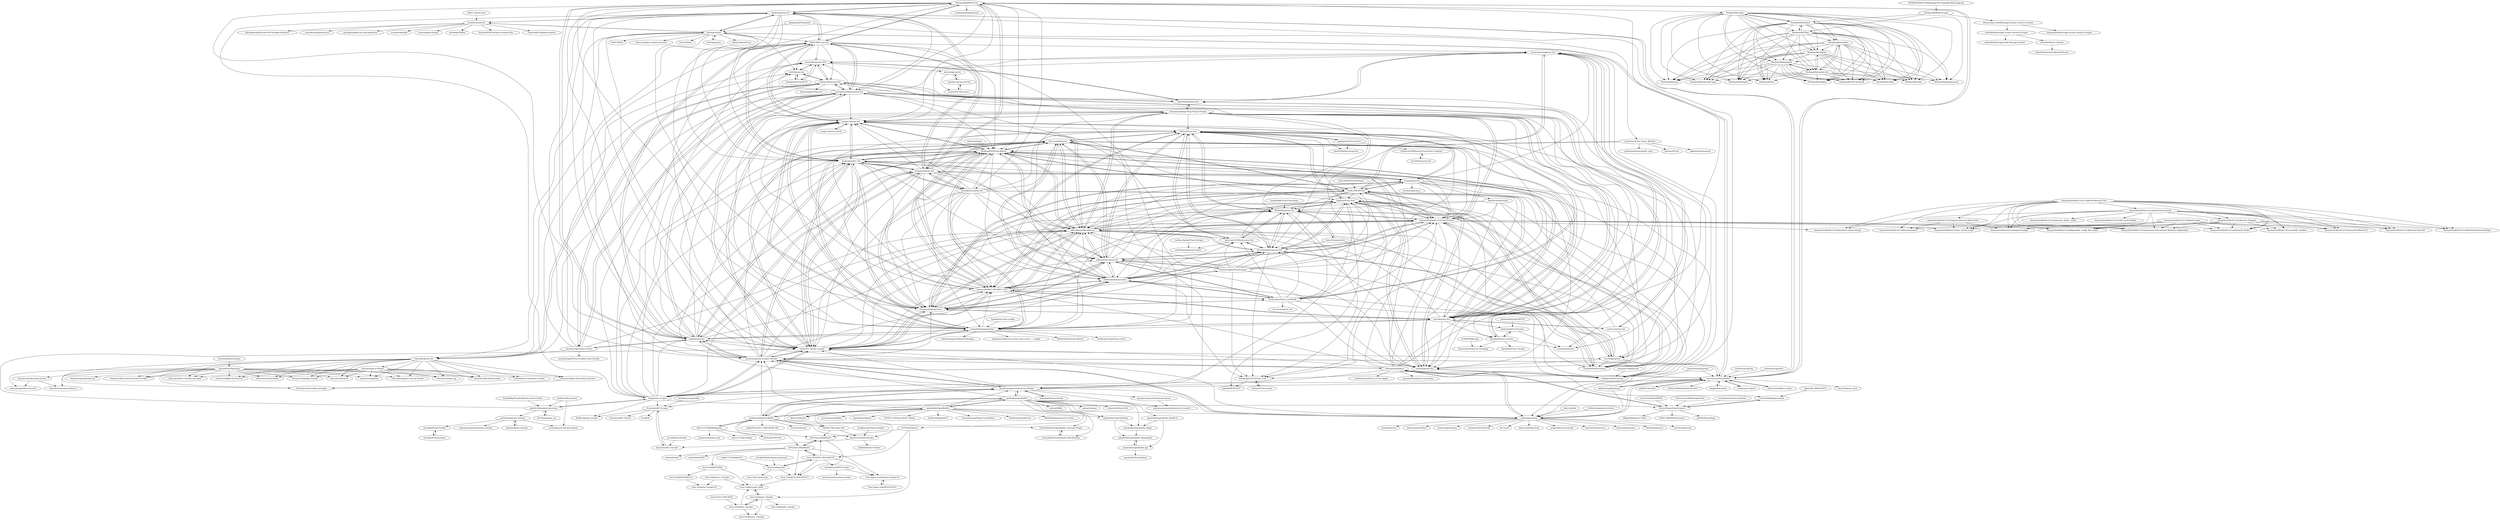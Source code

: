 digraph G {
"TheSpeedX/PROXY-List" -> "clarketm/proxy-list"
"TheSpeedX/PROXY-List" -> "monosans/proxy-list"
"TheSpeedX/PROXY-List" -> "TheSpeedX/socker"
"TheSpeedX/PROXY-List" -> "ShiftyTR/Proxy-List"
"TheSpeedX/PROXY-List" -> "hookzof/socks5_list"
"TheSpeedX/PROXY-List" -> "jetkai/proxy-list"
"TheSpeedX/PROXY-List" -> "constverum/ProxyBroker"
"TheSpeedX/PROXY-List" -> "proxifly/free-proxy-list"
"TheSpeedX/PROXY-List" -> "monosans/proxy-scraper-checker"
"TheSpeedX/PROXY-List" -> "mmpx12/proxy-list"
"TheSpeedX/PROXY-List" -> "MuRongPIG/Proxy-Master"
"TheSpeedX/PROXY-List" -> "roosterkid/openproxylist"
"TheSpeedX/PROXY-List" -> "tonikelope/megabasterd" ["e"=1]
"TheSpeedX/PROXY-List" -> "sunny9577/proxy-scraper"
"TheSpeedX/PROXY-List" -> "mertguvencli/http-proxy-list"
"openbullet/openbullet" -> "openbullet/OpenBullet2"
"openbullet/openbullet" -> "mohamm4dx/SilverBullet"
"openbullet/openbullet" -> "PurityWasHere/Anomaly-Mod-Hosting"
"openbullet/openbullet" -> "openproxyspace/unfx-proxy-checker"
"openbullet/openbullet" -> "openbullet/openbullet.github.io"
"openbullet/openbullet" -> "PurityWasHere/OpenBullet-Anomaly-Plugin"
"openbullet/openbullet" -> "monosans/proxy-scraper-checker"
"openbullet/openbullet" -> "Laiteux/Milky"
"openbullet/openbullet" -> "SUP3RIA/Atlantr"
"openbullet/openbullet" -> "openbullet/openbullet-plugin"
"openbullet/openbullet" -> "kzorin52/stealerchecker"
"openbullet/openbullet" -> "quasar/Quasar" ["e"=1]
"openbullet/openbullet" -> "csharp-leaf/Leaf.xNet" ["e"=1]
"openbullet/openbullet" -> "openbullet/CaptchaSharp"
"openbullet/openbullet" -> "khast3x/h8mail" ["e"=1]
"sunny9577/proxy-scraper" -> "iw4p/proxy-scraper"
"sunny9577/proxy-scraper" -> "Zaeem20/FREE_PROXIES_LIST"
"sunny9577/proxy-scraper" -> "MuRongPIG/Proxy-Master"
"sunny9577/proxy-scraper" -> "ErcinDedeoglu/proxies"
"sunny9577/proxy-scraper" -> "officialputuid/KangProxy"
"sunny9577/proxy-scraper" -> "roosterkid/openproxylist"
"sunny9577/proxy-scraper" -> "zloi-user/hideip.me"
"sunny9577/proxy-scraper" -> "hookzof/socks5_list"
"sunny9577/proxy-scraper" -> "mmpx12/proxy-list"
"sunny9577/proxy-scraper" -> "monosans/proxy-scraper-checker"
"sunny9577/proxy-scraper" -> "vakhov/fresh-proxy-list"
"sunny9577/proxy-scraper" -> "elliottophellia/proxylist"
"sunny9577/proxy-scraper" -> "Anonym0usWork1221/Free-Proxies"
"sunny9577/proxy-scraper" -> "mertguvencli/http-proxy-list"
"sunny9577/proxy-scraper" -> "noctiro/getproxy"
"VISWESWARAN1998/Simple-Yet-Hackable-WhatsApp-api" -> "TheSpeedX/WhatScraper" ["e"=1]
"ecthros/uncaptcha" -> "constverum/ProxyBroker" ["e"=1]
"abhinavsingh/proxy.py" -> "constverum/ProxyBroker" ["e"=1]
"abhinavsingh/proxy.py" -> "mubeng/mubeng" ["e"=1]
"imWildCat/scylla" -> "constverum/ProxyBroker" ["e"=1]
"jundymek/free-proxy" -> "JaredLGillespie/proxyscrape"
"jundymek/free-proxy" -> "ricerati/proxy-checker-python"
"ecthros/uncaptcha2" -> "constverum/ProxyBroker" ["e"=1]
"situmorang-com/Whatsapp-Group-Contacts-Scraper" -> "erfan4lx/WhatsApp-Group-Contacts-Scraper"
"situmorang-com/Whatsapp-Group-Contacts-Scraper" -> "shaneapen/WhatsApp-Group-Contacts-Scraper"
"JaredLGillespie/proxyscrape" -> "iw4p/proxy-scraper"
"JaredLGillespie/proxyscrape" -> "pythonism/proxy-checker"
"JaredLGillespie/proxyscrape" -> "sunny9577/proxy-scraper"
"JaredLGillespie/proxyscrape" -> "DevAlone/proxy_py"
"openproxyspace/unfx-proxy-checker" -> "openproxyspace/unfx-proxy-parser"
"openproxyspace/unfx-proxy-checker" -> "faiqsohail/ProxyChecker"
"openproxyspace/unfx-proxy-checker" -> "monosans/proxy-scraper-checker"
"openproxyspace/unfx-proxy-checker" -> "iw4p/proxy-scraper"
"openproxyspace/unfx-proxy-checker" -> "sunny9577/proxy-scraper"
"openproxyspace/unfx-proxy-checker" -> "openproxyspace/unfx-proxy-to-country"
"openproxyspace/unfx-proxy-checker" -> "Kuucheen/KC-Scraper"
"openproxyspace/unfx-proxy-checker" -> "jetkai/proxy-list"
"openproxyspace/unfx-proxy-checker" -> "mubeng/mubeng"
"openproxyspace/unfx-proxy-checker" -> "officialputuid/KangProxy"
"openproxyspace/unfx-proxy-checker" -> "mohamm4dx/SilverBullet"
"openproxyspace/unfx-proxy-checker" -> "openbullet/openbullet"
"hack-chat/main" -> "MuRongPIG/Proxy-Master" ["e"=1]
"jiangxianli/ProxyIpLib" -> "cyubuchen/Free_Proxy_Website" ["e"=1]
"jiangxianli/ProxyIpLib" -> "fate0/proxylist" ["e"=1]
"mattes/rotating-proxy" -> "constverum/ProxyBroker" ["e"=1]
"mattes/rotating-proxy" -> "mubeng/mubeng" ["e"=1]
"TheSpeedX/socker" -> "TheSpeedX/anonfiles"
"TheSpeedX/socker" -> "TheSpeedX/freeCodeCamp"
"TheSpeedX/socker" -> "TheSpeedX/test"
"TheSpeedX/socker" -> "TheSpeedX/wallgen"
"TheSpeedX/socker" -> "TheSpeedX/Linder"
"TheSpeedX/socker" -> "TheSpeedX/googlesearch"
"TheSpeedX/socker" -> "TheSpeedX/rpigrab"
"TheSpeedX/socker" -> "TheSpeedX/SDorker"
"TheSpeedX/socker" -> "TheSpeedX/Stegano"
"TheSpeedX/socker" -> "TheSpeedX/LAN-facebook"
"TheSpeedX/socker" -> "TheSpeedX/codex"
"TheSpeedX/socker" -> "TheSpeedX/dorksploit"
"TheSpeedX/socker" -> "TheSpeedX/commit-bot"
"TheSpeedX/socker" -> "TheSpeedX/dump"
"TheSpeedX/socker" -> "TheSpeedX/TPlay"
"openbullet/openbullet-api" -> "openbullet/openbullet-adminpanel"
"openbullet/openbullet-api" -> "openbullet/SocksSharp"
"cyubuchen/Free_Proxy_Website" -> "cyubuchen/ProxySpider_spys" ["e"=1]
"cyubuchen/Free_Proxy_Website" -> "openproxyspace/unfx-proxy-checker"
"cyubuchen/Free_Proxy_Website" -> "JDArmy/DCSec" ["e"=1]
"cyubuchen/Free_Proxy_Website" -> "MuRongPIG/Proxy-Master"
"cyubuchen/Free_Proxy_Website" -> "akkuman/rotateproxy" ["e"=1]
"ritvikb99/dark-fantasy-hack-tool" -> "Aron-Tn/Mega-Bot" ["e"=1]
"TheSpeedX/dorksploit" -> "TheSpeedX/googlesearch"
"TheSpeedX/dorksploit" -> "TheSpeedX/Stegano"
"TheSpeedX/dorksploit" -> "TheSpeedX/freeCodeCamp"
"TheSpeedX/dorksploit" -> "TheSpeedX/test"
"TheSpeedX/dorksploit" -> "TheSpeedX/wallgen"
"TheSpeedX/dorksploit" -> "TheSpeedX/Linder"
"TheSpeedX/dorksploit" -> "TheSpeedX/dump"
"TheSpeedX/dorksploit" -> "TheSpeedX/LAN-facebook"
"TheSpeedX/dorksploit" -> "TheSpeedX/commit-bot"
"TheSpeedX/dorksploit" -> "TheSpeedX/codex"
"openproxyspace/unfx-proxy-parser" -> "openproxyspace/unfx-proxy-to-country"
"faiqsohail/ProxyChecker" -> "openproxyspace/unfx-proxy-checker"
"a2u/free-proxy-list" -> "fate0/proxylist"
"a2u/free-proxy-list" -> "clarketm/proxy-list"
"a2u/free-proxy-list" -> "suite/simple-shopify"
"a2u/free-proxy-list" -> "mrthinger/Shubi" ["e"=1]
"a2u/free-proxy-list" -> "Snivyn/NERYS-product-monitor-lite" ["e"=1]
"a2u/free-proxy-list" -> "cameronb23/adidas-monitor"
"a2u/free-proxy-list" -> "BayanRasooly/Discord-API-Sneaker-Monitors"
"a2u/free-proxy-list" -> "yousefissa/SplashSource" ["e"=1]
"a2u/free-proxy-list" -> "antonjlin/adidas-account-generator" ["e"=1]
"a2u/free-proxy-list" -> "cx-rp/SneakerBot" ["e"=1]
"DevAlone/proxy_py" -> "JaredLGillespie/proxyscrape"
"pythonism/proxy-checker" -> "ricerati/proxy-checker-python"
"pythonism/proxy-checker" -> "GooogIe/ProxyChecker"
"pythonism/proxy-checker" -> "ApsOps/proxy-checker"
"pythonism/proxy-checker" -> "maxmalysh/python-proxy-checker"
"TheSpeedX/SDorker" -> "TheSpeedX/dorksploit"
"TheSpeedX/SDorker" -> "TheSpeedX/commit-bot"
"TheSpeedX/SDorker" -> "TheSpeedX/googlesearch"
"TheSpeedX/SDorker" -> "TheSpeedX/anonfiles"
"TheSpeedX/SDorker" -> "TheSpeedX/freeCodeCamp"
"TheSpeedX/SDorker" -> "TheSpeedX/test"
"TheSpeedX/SDorker" -> "TheSpeedX/wallgen"
"TheSpeedX/SDorker" -> "TheSpeedX/Linder"
"TheSpeedX/SDorker" -> "TheSpeedX/LAN-facebook"
"TheSpeedX/SDorker" -> "TheSpeedX/dump"
"TheSpeedX/SDorker" -> "TheSpeedX/Stegano"
"TheSpeedX/SDorker" -> "TheSpeedX/rpigrab"
"TheSpeedX/SDorker" -> "TheSpeedX/codex"
"TheSpeedX/SDorker" -> "TheSpeedX/TPlay"
"TheSpeedX/SDorker" -> "TheSpeedX/socker"
"TheSpeedX/TPlay" -> "TheSpeedX/freeCodeCamp"
"TheSpeedX/TPlay" -> "TheSpeedX/test"
"TheSpeedX/TPlay" -> "TheSpeedX/wallgen"
"TheSpeedX/TPlay" -> "TheSpeedX/Linder"
"TheSpeedX/TPlay" -> "TheSpeedX/LAN-facebook"
"TheSpeedX/TPlay" -> "TheSpeedX/googlesearch"
"TheSpeedX/TPlay" -> "TheSpeedX/dump"
"TheSpeedX/TPlay" -> "TheSpeedX/Stegano"
"TheSpeedX/TPlay" -> "TheSpeedX/codex"
"TheSpeedX/TPlay" -> "TheSpeedX/commit-bot"
"TheSpeedX/TPlay" -> "TheSpeedX/dorksploit"
"TheSpeedX/TPlay" -> "TheSpeedX/anonfiles"
"TheSpeedX/TPlay" -> "TheSpeedX/rpigrab"
"TheSpeedX/TPlay" -> "TheSpeedX/SDorker"
"openbullet/openbullet.github.io" -> "openbullet/openbullet-api"
"openbullet/openbullet.github.io" -> "openbullet/openbullet-plugin"
"PurityWasHere/Anomaly-Mod-Hosting" -> "PurityWasHere/OpenBullet-Anomaly-Plugin"
"TheSpeedX/anonfiles" -> "TheSpeedX/dump"
"TheSpeedX/anonfiles" -> "TheSpeedX/freeCodeCamp"
"TheSpeedX/anonfiles" -> "TheSpeedX/test"
"TheSpeedX/anonfiles" -> "TheSpeedX/wallgen"
"TheSpeedX/anonfiles" -> "TheSpeedX/Linder"
"TheSpeedX/anonfiles" -> "TheSpeedX/LAN-facebook"
"TheSpeedX/anonfiles" -> "TheSpeedX/googlesearch"
"TheSpeedX/anonfiles" -> "TheSpeedX/Stegano"
"TheSpeedX/anonfiles" -> "TheSpeedX/dorksploit"
"TheSpeedX/anonfiles" -> "TheSpeedX/codex"
"TheSpeedX/anonfiles" -> "TheSpeedX/commit-bot"
"TheSpeedX/anonfiles" -> "TheSpeedX/rpigrab"
"Aron-Tn/SMTP-CRACKER-V2" -> "Aron-Tn/SMTP-CRACKER-V3"
"Aron-Tn/SMTP-CRACKER-V2" -> "DrPython3/MailRipV2"
"Aron-Tn/SMTP-CRACKER-V2" -> "Free-Spam-Tools/Smtp-Cracker-v4"
"Aron-Tn/SMTP-CRACKER-V2" -> "Aron-Tn/Mega-Bot"
"Aron-Tn/SMTP-CRACKER-V2" -> "Arabiabitz/SMTP.Cracker"
"Aron-Tn/SMTP-CRACKER-V2" -> "DrPython3/MailRipV3"
"Aron-Tn/Mega-Bot" -> "Aron-Tn/SMTP-CRACKER-V2"
"Aron-Tn/Mega-Bot" -> "Aron-Tn/SMTP-CRACKER-V3"
"Aron-Tn/Mega-Bot" -> "Aron-Tn/FCommunity"
"Arabiabitz/SMTP.Cracker" -> "lesteruwu/smtp-shell-cracker"
"Arabiabitz/SMTP.Cracker" -> "Free-Spam-Tools/Smtp-Cracker-v4"
"TheSpeedX/commit-bot" -> "TheSpeedX/googlesearch"
"TheSpeedX/commit-bot" -> "TheSpeedX/freeCodeCamp"
"TheSpeedX/commit-bot" -> "TheSpeedX/test"
"TheSpeedX/commit-bot" -> "TheSpeedX/wallgen"
"TheSpeedX/commit-bot" -> "TheSpeedX/Linder"
"TheSpeedX/commit-bot" -> "TheSpeedX/LAN-facebook"
"TheSpeedX/commit-bot" -> "TheSpeedX/dorksploit"
"TheSpeedX/commit-bot" -> "TheSpeedX/Stegano"
"TheSpeedX/commit-bot" -> "TheSpeedX/dump"
"TheSpeedX/commit-bot" -> "TheSpeedX/codex"
"TheSpeedX/commit-bot" -> "TheSpeedX/rpigrab"
"TheSpeedX/commit-bot" -> "TheSpeedX/anonfiles"
"TheSpeedX/rpigrab" -> "TheSpeedX/freeCodeCamp"
"TheSpeedX/rpigrab" -> "TheSpeedX/test"
"TheSpeedX/rpigrab" -> "TheSpeedX/wallgen"
"TheSpeedX/rpigrab" -> "TheSpeedX/Linder"
"TheSpeedX/rpigrab" -> "TheSpeedX/googlesearch"
"TheSpeedX/rpigrab" -> "TheSpeedX/Stegano"
"TheSpeedX/rpigrab" -> "TheSpeedX/LAN-facebook"
"TheSpeedX/rpigrab" -> "TheSpeedX/dump"
"TheSpeedX/rpigrab" -> "TheSpeedX/dorksploit"
"TheSpeedX/rpigrab" -> "TheSpeedX/codex"
"TheSpeedX/rpigrab" -> "TheSpeedX/commit-bot"
"openbullet/openbullet-adminpanel" -> "openbullet/openbullet-api"
"hendrikbgr/YandexMail-Account-Creator" -> "JaredLGillespie/proxyscrape" ["e"=1]
"swagkarna/Echelon-Stealer" -> "kzorin52/stealerchecker" ["e"=1]
"teler-sh/teler" -> "mubeng/mubeng" ["e"=1]
"openbullet/OpenBullet2" -> "openbullet/openbullet"
"openbullet/OpenBullet2" -> "mohamm4dx/SilverBullet"
"openbullet/OpenBullet2" -> "ip-scanner/cloudflare" ["e"=1]
"openbullet/OpenBullet2" -> "UnamSanctam/SilentCryptoMiner" ["e"=1]
"openbullet/OpenBullet2" -> "openproxyspace/unfx-proxy-checker"
"openbullet/OpenBullet2" -> "monosans/proxy-scraper-checker"
"openbullet/OpenBullet2" -> "mubeng/mubeng"
"openbullet/OpenBullet2" -> "Stealerium/Stealerium" ["e"=1]
"openbullet/OpenBullet2" -> "MiyakoYakota/search.0t.rocks" ["e"=1]
"openbullet/OpenBullet2" -> "khast3x/h8mail" ["e"=1]
"openbullet/OpenBullet2" -> "openbullet/CaptchaSharp"
"openbullet/OpenBullet2" -> "Mickey758/Calani-AIO" ["e"=1]
"openbullet/OpenBullet2" -> "kgretzky/evilginx2" ["e"=1]
"openbullet/OpenBullet2" -> "NYAN-x-CAT/AsyncRAT-C-Sharp" ["e"=1]
"openbullet/OpenBullet2" -> "fastfire/deepdarkCTI" ["e"=1]
"tegal1337/NekoBotV1" -> "Aron-Tn/Mega-Bot" ["e"=1]
"ShiftyTR/Proxy-List" -> "jetkai/proxy-list"
"ShiftyTR/Proxy-List" -> "mmpx12/proxy-list"
"ShiftyTR/Proxy-List" -> "clarketm/proxy-list"
"ShiftyTR/Proxy-List" -> "hookzof/socks5_list"
"ShiftyTR/Proxy-List" -> "monosans/proxy-list"
"ShiftyTR/Proxy-List" -> "sunny9577/proxy-scraper"
"ShiftyTR/Proxy-List" -> "manuGMG/proxy-365"
"ShiftyTR/Proxy-List" -> "roosterkid/openproxylist"
"ShiftyTR/Proxy-List" -> "mertguvencli/http-proxy-list"
"ShiftyTR/Proxy-List" -> "rdavydov/proxy-list"
"ShiftyTR/Proxy-List" -> "rx443/proxy-list"
"ShiftyTR/Proxy-List" -> "TheSpeedX/PROXY-List"
"ShiftyTR/Proxy-List" -> "MuRongPIG/Proxy-Master"
"ShiftyTR/Proxy-List" -> "UptimerBot/proxy-list"
"ShiftyTR/Proxy-List" -> "proxy4parsing/proxy-list"
"mohamm4dx/SilverBullet" -> "openbullet/OpenBullet2"
"mohamm4dx/SilverBullet" -> "openbullet/openbullet"
"mohamm4dx/SilverBullet" -> "kzorin52/stealerchecker"
"mohamm4dx/SilverBullet" -> "PurityWasHere/OpenBullet-Anomaly-Plugin"
"mohamm4dx/SilverBullet" -> "openproxyspace/unfx-proxy-checker"
"mohamm4dx/SilverBullet" -> "skylar69-wtf/CC-CHECKERS-API" ["e"=1]
"mohamm4dx/SilverBullet" -> "Its-Vichy/Sezam" ["e"=1]
"mohamm4dx/SilverBullet" -> "monosans/proxy-scraper-checker"
"mohamm4dx/SilverBullet" -> "Ross1337/SMSBotBypass"
"mohamm4dx/SilverBullet" -> "DrPython3/MailRipV3"
"mohamm4dx/SilverBullet" -> "Mickey758/Calani-AIO" ["e"=1]
"mohamm4dx/SilverBullet" -> "DrPython3/MailRipV2"
"Aron-Tn/CC-CHECKER" -> "Aron-Tn/Netflix_Checker" ["e"=1]
"iw4p/proxy-scraper" -> "sunny9577/proxy-scraper"
"iw4p/proxy-scraper" -> "monosans/proxy-scraper-checker"
"iw4p/proxy-scraper" -> "JaredLGillespie/proxyscrape"
"iw4p/proxy-scraper" -> "openproxyspace/unfx-proxy-checker"
"iw4p/proxy-scraper" -> "Kuucheen/KC-Scraper"
"iw4p/proxy-scraper" -> "MuRongPIG/Proxy-Master"
"iw4p/proxy-scraper" -> "UptimerBot/proxy-list"
"iw4p/proxy-scraper" -> "TeaByte/proxy-scraper" ["e"=1]
"iw4p/proxy-scraper" -> "zloi-user/hideip.me"
"iw4p/proxy-scraper" -> "mertguvencli/http-proxy-list"
"iw4p/proxy-scraper" -> "monosans/proxy-list"
"iw4p/proxy-scraper" -> "hookzof/socks5_list"
"iw4p/proxy-scraper" -> "Yariya/Zmap-ProxyScanner"
"iw4p/proxy-scraper" -> "jetkai/proxy-list"
"iw4p/proxy-scraper" -> "officialputuid/KangProxy"
"hookzof/socks5_list" -> "sunny9577/proxy-scraper"
"hookzof/socks5_list" -> "MuRongPIG/Proxy-Master"
"hookzof/socks5_list" -> "mmpx12/proxy-list"
"hookzof/socks5_list" -> "roosterkid/openproxylist"
"hookzof/socks5_list" -> "jetkai/proxy-list"
"hookzof/socks5_list" -> "ErcinDedeoglu/proxies"
"hookzof/socks5_list" -> "ShiftyTR/Proxy-List"
"hookzof/socks5_list" -> "prxchk/proxy-list"
"hookzof/socks5_list" -> "monosans/proxy-list"
"hookzof/socks5_list" -> "zloi-user/hideip.me"
"hookzof/socks5_list" -> "proxifly/free-proxy-list"
"hookzof/socks5_list" -> "vakhov/fresh-proxy-list"
"hookzof/socks5_list" -> "officialputuid/KangProxy"
"hookzof/socks5_list" -> "Zaeem20/FREE_PROXIES_LIST"
"hookzof/socks5_list" -> "Anonym0usWork1221/Free-Proxies"
"Castro-Fidel/PortWINE" -> "Yariya/Zmap-ProxyScanner" ["e"=1]
"bluet/proxybroker2" -> "constverum/ProxyBroker"
"bluet/proxybroker2" -> "mubeng/mubeng"
"bluet/proxybroker2" -> "Yariya/Zmap-ProxyScanner"
"bluet/proxybroker2" -> "monosans/proxy-scraper-checker"
"bluet/proxybroker2" -> "iw4p/proxy-scraper"
"bluet/proxybroker2" -> "sunny9577/proxy-scraper"
"bluet/proxybroker2" -> "jetkai/proxy-list"
"bluet/proxybroker2" -> "hookzof/socks5_list"
"bluet/proxybroker2" -> "ForceFledgling/proxyhub"
"bluet/proxybroker2" -> "mertguvencli/http-proxy-list"
"bluet/proxybroker2" -> "MuRongPIG/Proxy-Master"
"bluet/proxybroker2" -> "monosans/proxy-list"
"bluet/proxybroker2" -> "proseltd/Telepathy-Community" ["e"=1]
"bluet/proxybroker2" -> "narkhedesam/Proxy-List-Scrapper"
"bluet/proxybroker2" -> "TheSpeedX/PROXY-List"
"TheSpeedX/WhatScraper" -> "TheSpeedX/SDorker"
"TheSpeedX/WhatScraper" -> "situmorang-com/Whatsapp-Group-Contacts-Scraper"
"TheSpeedX/WhatScraper" -> "TheSpeedX/TPlay"
"erfan4lx/WhatsApp-Group-Contacts-Scraper" -> "erfan4lx/WhatsApp-Bulk-Message-Sender"
"erfan4lx/WhatsApp-Group-Contacts-Scraper" -> "erfan4lx/Phone-Checker"
"Aron-Tn/SMTP-CRACKER-V3" -> "Aron-Tn/Microsoft_killer"
"erfan4lx/Phone-Checker" -> "erfan4lx/AutomaticWebsiteViewer"
"openbullet/openbullet-plugin" -> "openbullet/openbullet-adminpanel"
"openbullet/CaptchaSharp" -> "openbullet/openbullet-plugin"
"openbullet/CaptchaSharp" -> "openbullet/openbullet-adminpanel"
"Free-Spam-Tools/Smtp-Cracker-v4" -> "Free-Spam-Tools/XTOOLS-V2-"
"Free-Spam-Tools/XTOOLS-V2-" -> "Free-Spam-Tools/Smtp-Cracker-v4"
"takelley1/proxy-servers" -> "yuewei5215/Proxies-1"
"takelley1/proxy-servers" -> "almroot/proxylist"
"PurityWasHere/OpenBullet-Anomaly-Plugin" -> "PurityWasHere/Anomaly-Mod-Hosting"
"mubeng/mubeng" -> "bluet/proxybroker2"
"mubeng/mubeng" -> "constverum/ProxyBroker"
"mubeng/mubeng" -> "Sh1Yo/x8" ["e"=1]
"mubeng/mubeng" -> "monosans/proxy-scraper-checker"
"mubeng/mubeng" -> "dwisiswant0/go-dork" ["e"=1]
"mubeng/mubeng" -> "projectdiscovery/notify" ["e"=1]
"mubeng/mubeng" -> "xnl-h4ck3r/waymore" ["e"=1]
"mubeng/mubeng" -> "d3mondev/puredns" ["e"=1]
"mubeng/mubeng" -> "BishopFox/jsluice" ["e"=1]
"mubeng/mubeng" -> "sw33tLie/bbscope" ["e"=1]
"mubeng/mubeng" -> "musana/fuzzuli" ["e"=1]
"mubeng/mubeng" -> "dwisiswant0/crlfuzz" ["e"=1]
"mubeng/mubeng" -> "ustayready/fireprox" ["e"=1]
"mubeng/mubeng" -> "six2dez/OneListForAll" ["e"=1]
"mubeng/mubeng" -> "sunny9577/proxy-scraper"
"Aron-Tn/Yahoo_Checker" -> "Aron-Tn/Microsoft_killer"
"Aron-Tn/Yahoo_Checker" -> "Aron-Tn/Amazon_Checker"
"Aron-Tn/Yahoo_Checker" -> "Aron-Tn/Netflix_Checker"
"Aron-Tn/Yahoo_Checker" -> "Aron-Tn/Spotify_checker"
"mmpx12/proxy-list" -> "mmpx12/proxy-check"
"mmpx12/proxy-list" -> "officialputuid/KangProxy"
"mmpx12/proxy-list" -> "roosterkid/openproxylist"
"mmpx12/proxy-list" -> "MuRongPIG/Proxy-Master"
"mmpx12/proxy-list" -> "ErcinDedeoglu/proxies"
"mmpx12/proxy-list" -> "Zaeem20/FREE_PROXIES_LIST"
"mmpx12/proxy-list" -> "saisuiu/Lionkings-Http-Proxys-Proxies"
"mmpx12/proxy-list" -> "Anonym0usWork1221/Free-Proxies"
"mmpx12/proxy-list" -> "sunny9577/proxy-scraper"
"mmpx12/proxy-list" -> "proxy4parsing/proxy-list"
"mmpx12/proxy-list" -> "mzyui/proxy-list"
"mmpx12/proxy-list" -> "hookzof/socks5_list"
"mmpx12/proxy-list" -> "ShiftyTR/Proxy-List"
"mmpx12/proxy-list" -> "manuGMG/proxy-365"
"mmpx12/proxy-list" -> "r00tee/Proxy-List"
"roosterkid/openproxylist" -> "mmpx12/proxy-list"
"roosterkid/openproxylist" -> "MuRongPIG/Proxy-Master"
"roosterkid/openproxylist" -> "sunny9577/proxy-scraper"
"roosterkid/openproxylist" -> "jetkai/proxy-list"
"roosterkid/openproxylist" -> "ErcinDedeoglu/proxies"
"roosterkid/openproxylist" -> "hookzof/socks5_list"
"roosterkid/openproxylist" -> "officialputuid/KangProxy"
"roosterkid/openproxylist" -> "MhdiTaheri/V2rayCollector" ["e"=1]
"roosterkid/openproxylist" -> "prxchk/proxy-list"
"roosterkid/openproxylist" -> "Anonym0usWork1221/Free-Proxies"
"roosterkid/openproxylist" -> "Zaeem20/FREE_PROXIES_LIST"
"roosterkid/openproxylist" -> "Surfboardv2ray/Proxy-sorter" ["e"=1]
"roosterkid/openproxylist" -> "miladtahanian/V2RayCFGDumper" ["e"=1]
"roosterkid/openproxylist" -> "saisuiu/Lionkings-Http-Proxys-Proxies"
"roosterkid/openproxylist" -> "Epodonios/bulk-xray-v2ray-vless-vmess-...-configs" ["e"=1]
"monosans/proxy-scraper-checker" -> "monosans/proxy-list"
"monosans/proxy-scraper-checker" -> "iw4p/proxy-scraper"
"monosans/proxy-scraper-checker" -> "sunny9577/proxy-scraper"
"monosans/proxy-scraper-checker" -> "openproxyspace/unfx-proxy-checker"
"monosans/proxy-scraper-checker" -> "MuRongPIG/Proxy-Master"
"monosans/proxy-scraper-checker" -> "jetkai/proxy-list"
"monosans/proxy-scraper-checker" -> "hookzof/socks5_list"
"monosans/proxy-scraper-checker" -> "officialputuid/KangProxy"
"monosans/proxy-scraper-checker" -> "ShiftyTR/Proxy-List"
"monosans/proxy-scraper-checker" -> "ErcinDedeoglu/proxies"
"monosans/proxy-scraper-checker" -> "constverum/ProxyBroker"
"monosans/proxy-scraper-checker" -> "mubeng/mubeng"
"monosans/proxy-scraper-checker" -> "Zaeem20/FREE_PROXIES_LIST"
"monosans/proxy-scraper-checker" -> "mertguvencli/http-proxy-list"
"monosans/proxy-scraper-checker" -> "bluet/proxybroker2"
"monosans/proxy-list" -> "monosans/proxy-scraper-checker"
"monosans/proxy-list" -> "ShiftyTR/Proxy-List"
"monosans/proxy-list" -> "hookzof/socks5_list"
"monosans/proxy-list" -> "mmpx12/proxy-list"
"monosans/proxy-list" -> "jetkai/proxy-list"
"monosans/proxy-list" -> "sunny9577/proxy-scraper"
"monosans/proxy-list" -> "TheSpeedX/PROXY-List"
"monosans/proxy-list" -> "ErcinDedeoglu/proxies"
"monosans/proxy-list" -> "roosterkid/openproxylist"
"monosans/proxy-list" -> "Zaeem20/FREE_PROXIES_LIST"
"monosans/proxy-list" -> "MuRongPIG/Proxy-Master"
"monosans/proxy-list" -> "clarketm/proxy-list"
"monosans/proxy-list" -> "officialputuid/KangProxy"
"monosans/proxy-list" -> "proxifly/free-proxy-list"
"monosans/proxy-list" -> "mzyui/proxy-list"
"jetkai/proxy-list" -> "roosterkid/openproxylist"
"jetkai/proxy-list" -> "ShiftyTR/Proxy-List"
"jetkai/proxy-list" -> "hookzof/socks5_list"
"jetkai/proxy-list" -> "mertguvencli/http-proxy-list"
"jetkai/proxy-list" -> "monosans/proxy-list"
"jetkai/proxy-list" -> "sunny9577/proxy-scraper"
"jetkai/proxy-list" -> "rx443/proxy-list"
"jetkai/proxy-list" -> "MuRongPIG/Proxy-Master"
"jetkai/proxy-list" -> "mmpx12/proxy-list"
"jetkai/proxy-list" -> "prxchk/proxy-list"
"jetkai/proxy-list" -> "monosans/proxy-scraper-checker"
"jetkai/proxy-list" -> "manuGMG/proxy-365"
"jetkai/proxy-list" -> "officialputuid/KangProxy"
"jetkai/proxy-list" -> "saschazesiger/Free-Proxies"
"jetkai/proxy-list" -> "TheSpeedX/PROXY-List"
"Ge0rg3/requests-ip-rotator" -> "mubeng/mubeng" ["e"=1]
"hendrikbgr/Free-Proxy-Repo" -> "MrMarble/proxy-list" ["e"=1]
"DrPython3/MailRipV3" -> "DrPython3/MailRipV2"
"DrPython3/MailRipV3" -> "Aron-Tn/SMTP-CRACKER-V3"
"DrPython3/MailRipV2" -> "DrPython3/MailRipV3"
"DrPython3/MailRipV2" -> "Aron-Tn/SMTP-CRACKER-V2"
"DrPython3/MailRipV2" -> "Aron-Tn/SMTP-CRACKER-V3"
"DrPython3/MailRipV2" -> "Aron-Tn/SMTP2SMS"
"DrPython3/MailRipV2" -> "aels/mailtools"
"DrPython3/MailRipV2" -> "Free-Spam-Tools/Smtp-Cracker-v4"
"DrPython3/MailRipV2" -> "aziz0x48/xSMTP" ["e"=1]
"kzorin52/stealerchecker" -> "sk3lk0/Stealer-Checker"
"kzorin52/stealerchecker" -> "Kuucheen/KC-Checker"
"Volodichev/ProxyHUB" -> "manuGMG/proxy-365"
"Volodichev/ProxyHUB" -> "rx443/proxy-list"
"mmpx12/proxy-check" -> "mmpx12/proxy-list"
"Aron-Tn/Bounce_Checker" -> "Aron-Tn/Smtp-Cracker-V5"
"Aron-Tn/Bounce_Checker" -> "Aron-Tn/Microsoft_killer"
"Ross1337/SMSBotBypass" -> "SirTenzin/OTP-Bot"
"Ross1337/SMSBotBypass" -> "jainamoswal/otp-scam"
"Ross1337/SMSBotBypass" -> "Ross1337/IpGrabber"
"Ross1337/SMSBotBypass" -> "mohamm4dx/SilverBullet"
"Aron-Tn/Netflix_Checker" -> "Aron-Tn/Amazon_Checker"
"Aron-Tn/Netflix_Checker" -> "Aron-Tn/Yahoo_Checker"
"Aron-Tn/Netflix_Checker" -> "Aron-Tn/Microsoft_killer"
"S1M0N38/har2py" -> "themiralay/ProxyList-Scraping"
"almroot/proxylist" -> "takelley1/proxy-servers"
"almroot/proxylist" -> "yuewei5215/Proxies-1"
"constverum/ProxyBroker" -> "bluet/proxybroker2"
"constverum/ProxyBroker" -> "clarketm/proxy-list"
"constverum/ProxyBroker" -> "mubeng/mubeng"
"constverum/ProxyBroker" -> "TheSpeedX/PROXY-List"
"constverum/ProxyBroker" -> "monosans/proxy-scraper-checker"
"constverum/ProxyBroker" -> "imWildCat/scylla" ["e"=1]
"constverum/ProxyBroker" -> "abhinavsingh/proxy.py" ["e"=1]
"constverum/ProxyBroker" -> "Python3WebSpider/ProxyPool" ["e"=1]
"constverum/ProxyBroker" -> "qwj/python-proxy" ["e"=1]
"constverum/ProxyBroker" -> "fate0/proxylist"
"constverum/ProxyBroker" -> "scrapoxy/scrapoxy" ["e"=1]
"constverum/ProxyBroker" -> "iw4p/proxy-scraper"
"constverum/ProxyBroker" -> "Anorov/cloudflare-scrape" ["e"=1]
"constverum/ProxyBroker" -> "openproxyspace/unfx-proxy-checker"
"constverum/ProxyBroker" -> "jhao104/proxy_pool" ["e"=1]
"fahimscirex/proxybd" -> "MrMarble/proxy-list"
"fahimscirex/proxybd" -> "Anonym0usWork1221/Free-Proxies"
"fahimscirex/proxybd" -> "andigwandi/free-proxy"
"fahimscirex/proxybd" -> "noctiro/getproxy"
"fahimscirex/proxybd" -> "yemixzy/proxy-list"
"fahimscirex/proxybd" -> "officialputuid/KangProxy"
"UptimerBot/proxy-list" -> "rdavydov/proxy-list"
"UptimerBot/proxy-list" -> "manuGMG/proxy-365"
"UptimerBot/proxy-list" -> "rx443/proxy-list"
"UptimerBot/proxy-list" -> "Bardiafa/Proxy-Leecher"
"UptimerBot/proxy-list" -> "noctiro/getproxy"
"UptimerBot/proxy-list" -> "HyperBeats/proxy-list"
"UptimerBot/proxy-list" -> "mertguvencli/http-proxy-list"
"UptimerBot/proxy-list" -> "IshanSingla/ProxyLists"
"UptimerBot/proxy-list" -> "saschazesiger/Free-Proxies"
"noctiro/getproxy" -> "andigwandi/free-proxy"
"noctiro/getproxy" -> "Anonym0usWork1221/Free-Proxies"
"noctiro/getproxy" -> "SevenworksDev/proxy-list"
"noctiro/getproxy" -> "yemixzy/proxy-list"
"noctiro/getproxy" -> "TuanMinPay/live-proxy"
"noctiro/getproxy" -> "Tsprnay/Proxy-lists"
"scrapoxy/scrapoxy" -> "constverum/ProxyBroker" ["e"=1]
"saschazesiger/Free-Proxies" -> "UptimerBot/proxy-list"
"saschazesiger/Free-Proxies" -> "rx443/proxy-list"
"saschazesiger/Free-Proxies" -> "saschazesiger/Proxy-Grabber-and-Checker"
"saschazesiger/Free-Proxies" -> "manuGMG/proxy-365"
"saschazesiger/Free-Proxies" -> "officialputuid/KangProxy"
"saschazesiger/Free-Proxies" -> "mertguvencli/http-proxy-list"
"saschazesiger/Free-Proxies" -> "rdavydov/proxy-list"
"saschazesiger/Free-Proxies" -> "jetkai/proxy-list"
"rx443/proxy-list" -> "manuGMG/proxy-365"
"rx443/proxy-list" -> "UptimerBot/proxy-list"
"rx443/proxy-list" -> "Volodichev/ProxyHUB"
"Aron-Tn/SMTP2SMS" -> "Aron-Tn/Microsoft_killer"
"Aron-Tn/SMTP2SMS" -> "Aron-Tn/SMTP2SMS-V2"
"chill117/proxy-lists" -> "a2u/free-proxy-list" ["e"=1]
"Mickey758/Calani-AIO" -> "DrPython3/MailRipV3" ["e"=1]
"Mickey758/Calani-AIO" -> "kzorin52/stealerchecker" ["e"=1]
"Aron-Tn/Microsoft_killer" -> "Aron-Tn/Yahoo_Checker"
"mertguvencli/http-proxy-list" -> "UptimerBot/proxy-list"
"mertguvencli/http-proxy-list" -> "sunny9577/proxy-scraper"
"mertguvencli/http-proxy-list" -> "jetkai/proxy-list"
"mertguvencli/http-proxy-list" -> "roosterkid/openproxylist"
"mertguvencli/http-proxy-list" -> "prxchk/proxy-list"
"mertguvencli/http-proxy-list" -> "MuRongPIG/Proxy-Master"
"mertguvencli/http-proxy-list" -> "manuGMG/proxy-365"
"mertguvencli/http-proxy-list" -> "ShiftyTR/Proxy-List"
"mertguvencli/http-proxy-list" -> "HyperBeats/proxy-list"
"mertguvencli/http-proxy-list" -> "saschazesiger/Free-Proxies"
"mertguvencli/http-proxy-list" -> "proxy4parsing/proxy-list"
"mertguvencli/http-proxy-list" -> "mmpx12/proxy-list"
"mertguvencli/http-proxy-list" -> "rx443/proxy-list"
"mertguvencli/http-proxy-list" -> "Bardiafa/Proxy-Leecher"
"mertguvencli/http-proxy-list" -> "rdavydov/proxy-list"
"rdavydov/proxy-list" -> "rdavydov/link-to-friends-who-play"
"rdavydov/proxy-list" -> "rdavydov/RightClickTwitter"
"rdavydov/proxy-list" -> "rdavydov/roman2arabic"
"rdavydov/proxy-list" -> "rdavydov/twitch-hide-messages"
"rdavydov/proxy-list" -> "rdavydov/right-click-steam-activator"
"rdavydov/proxy-list" -> "rdavydov/highlight-friends"
"rdavydov/proxy-list" -> "rdavydov/rdavydov"
"rdavydov/proxy-list" -> "rdavydov/mipped.com-up-thread"
"rdavydov/proxy-list" -> "rdavydov/baileys-ng"
"rdavydov/proxy-list" -> "rdavydov/find-github-email"
"rdavydov/proxy-list" -> "rdavydov/get-yt-thumb"
"rdavydov/proxy-list" -> "rdavydov/yt-comments-crawler"
"rdavydov/proxy-list" -> "rdavydov/magnitqr"
"rdavydov/proxy-list" -> "rdavydov/Microsoft-Activation-Scripts"
"rdavydov/proxy-list" -> "UptimerBot/proxy-list"
"manuGMG/proxy-365" -> "HyperBeats/proxy-list"
"manuGMG/proxy-365" -> "rx443/proxy-list"
"manuGMG/proxy-365" -> "almroot/proxylist"
"manuGMG/proxy-365" -> "UptimerBot/proxy-list"
"manuGMG/proxy-365" -> "Volodichev/ProxyHUB"
"HyperBeats/proxy-list" -> "manuGMG/proxy-365"
"HyperBeats/proxy-list" -> "proxy4parsing/proxy-list"
"HyperBeats/proxy-list" -> "saisuiu/Lionkings-Http-Proxys-Proxies"
"HyperBeats/proxy-list" -> "zuoxiaolei/proxys"
"Anonym0usWork1221/android-memorytool" -> "Anonym0usWork1221/dos_attack_script"
"Anonym0usWork1221/android-memorytool" -> "Anonym0usWork1221/Temporary-Files-cleaner-Windows-Application-"
"Anonym0usWork1221/android-memorytool" -> "Anonym0usWork1221/Memory-Dumper"
"Anonym0usWork1221/android-memorytool" -> "Anonym0usWork1221/subdomain_finder"
"Anonym0usWork1221/android-memorytool" -> "Anonym0usWork1221/Android-Py-Cheats-Script"
"Anonym0usWork1221/android-memorytool" -> "Anonym0usWork1221/pubgmobile_config_file_writer"
"Anonym0usWork1221/android-memorytool" -> "Anonym0usWork1221/MonsterChase2D"
"Anonym0usWork1221/android-memorytool" -> "Anonym0usWork1221/assembly_DosBox"
"Anonym0usWork1221/android-memorytool" -> "Anonym0usWork1221/Anonym0usWork1221"
"Anonym0usWork1221/android-memorytool" -> "Anonym0usWork1221/MultiPlayerSessionPlugin"
"Anonym0usWork1221/android-memorytool" -> "Anonym0usWork1221/subdomain_finder_script"
"Anonym0usWork1221/android-memorytool" -> "Anonym0usWork1221/telegram-badge"
"Anonym0usWork1221/android-memorytool" -> "Anonym0usWork1221/Credit-Cards-Maker"
"yuewei5215/Proxies-1" -> "takelley1/proxy-servers"
"Yariya/Zmap-ProxyScanner" -> "ForceFledgling/proxyhub"
"Yariya/Zmap-ProxyScanner" -> "DANO-AMP/DDOS-project" ["e"=1]
"Yariya/Zmap-ProxyScanner" -> "bluet/proxybroker2"
"Yariya/Zmap-ProxyScanner" -> "jor6PS/DrawNmap" ["e"=1]
"Yariya/Zmap-ProxyScanner" -> "filippofinke/layer7-dstat" ["e"=1]
"prxchk/proxy-list" -> "proxy4parsing/proxy-list"
"prxchk/proxy-list" -> "casals-ar/proxy-list"
"prxchk/proxy-list" -> "ErcinDedeoglu/proxies"
"prxchk/proxy-list" -> "MuRongPIG/Proxy-Master"
"prxchk/proxy-list" -> "Anonym0usWork1221/Free-Proxies"
"prxchk/proxy-list" -> "yemixzy/proxy-list"
"prxchk/proxy-list" -> "Zaeem20/FREE_PROXIES_LIST"
"prxchk/proxy-list" -> "officialputuid/KangProxy"
"prxchk/proxy-list" -> "tahaluindo/Free-Proxies"
"prxchk/proxy-list" -> "ALIILAPRO/Proxy"
"prxchk/proxy-list" -> "Bardiafa/Proxy-Leecher"
"prxchk/proxy-list" -> "zloi-user/hideip.me"
"prxchk/proxy-list" -> "saisuiu/Lionkings-Http-Proxys-Proxies"
"prxchk/proxy-list" -> "roosterkid/openproxylist"
"prxchk/proxy-list" -> "hookzof/socks5_list"
"SUP3RIA/Atlantr" -> "Aron-Tn/SMTP-CRACKER-V2"
"SUP3RIA/Atlantr" -> "DrPython3/MailRipV3"
"SUP3RIA/Atlantr" -> "Aron-Tn/Yahoo_Checker"
"saisuiu/Lionkings-Http-Proxys-Proxies" -> "Anonym0usWork1221/Free-Proxies"
"saisuiu/Lionkings-Http-Proxys-Proxies" -> "HyperBeats/proxy-list"
"saisuiu/Lionkings-Http-Proxys-Proxies" -> "SevenworksDev/proxy-list"
"saisuiu/Lionkings-Http-Proxys-Proxies" -> "officialputuid/KangProxy"
"saisuiu/Lionkings-Http-Proxys-Proxies" -> "noctiro/getproxy"
"saisuiu/Lionkings-Http-Proxys-Proxies" -> "mmpx12/proxy-list"
"saisuiu/Lionkings-Http-Proxys-Proxies" -> "Zaeem20/FREE_PROXIES_LIST"
"saisuiu/Lionkings-Http-Proxys-Proxies" -> "MrMarble/proxy-list"
"saisuiu/Lionkings-Http-Proxys-Proxies" -> "vakhov/fresh-proxy-list"
"saisuiu/Lionkings-Http-Proxys-Proxies" -> "yemixzy/proxy-list"
"saisuiu/Lionkings-Http-Proxys-Proxies" -> "r00tee/Proxy-List"
"saisuiu/Lionkings-Http-Proxys-Proxies" -> "prxchk/proxy-list"
"saisuiu/Lionkings-Http-Proxys-Proxies" -> "ErcinDedeoglu/proxies"
"saisuiu/Lionkings-Http-Proxys-Proxies" -> "zuoxiaolei/proxys"
"saisuiu/Lionkings-Http-Proxys-Proxies" -> "UptimerBot/proxy-list"
"MuRongPIG/Proxy-Master" -> "ErcinDedeoglu/proxies"
"MuRongPIG/Proxy-Master" -> "officialputuid/KangProxy"
"MuRongPIG/Proxy-Master" -> "zloi-user/hideip.me"
"MuRongPIG/Proxy-Master" -> "prxchk/proxy-list"
"MuRongPIG/Proxy-Master" -> "Anonym0usWork1221/Free-Proxies"
"MuRongPIG/Proxy-Master" -> "Zaeem20/FREE_PROXIES_LIST"
"MuRongPIG/Proxy-Master" -> "sunny9577/proxy-scraper"
"MuRongPIG/Proxy-Master" -> "mmpx12/proxy-list"
"MuRongPIG/Proxy-Master" -> "vakhov/fresh-proxy-list"
"MuRongPIG/Proxy-Master" -> "r00tee/Proxy-List"
"MuRongPIG/Proxy-Master" -> "roosterkid/openproxylist"
"MuRongPIG/Proxy-Master" -> "mzyui/proxy-list"
"MuRongPIG/Proxy-Master" -> "ALIILAPRO/Proxy"
"MuRongPIG/Proxy-Master" -> "hookzof/socks5_list"
"MuRongPIG/Proxy-Master" -> "elliottophellia/proxylist"
"officialputuid/KangProxy" -> "ErcinDedeoglu/proxies"
"officialputuid/KangProxy" -> "Zaeem20/FREE_PROXIES_LIST"
"officialputuid/KangProxy" -> "Anonym0usWork1221/Free-Proxies"
"officialputuid/KangProxy" -> "MuRongPIG/Proxy-Master"
"officialputuid/KangProxy" -> "MrMarble/proxy-list"
"officialputuid/KangProxy" -> "SevenworksDev/proxy-list"
"officialputuid/KangProxy" -> "TuanMinPay/live-proxy"
"officialputuid/KangProxy" -> "vakhov/fresh-proxy-list"
"officialputuid/KangProxy" -> "Tsprnay/Proxy-lists"
"officialputuid/KangProxy" -> "yemixzy/proxy-list"
"officialputuid/KangProxy" -> "zloi-user/hideip.me"
"officialputuid/KangProxy" -> "mmpx12/proxy-list"
"officialputuid/KangProxy" -> "gitrecon1455/fresh-proxy-list"
"officialputuid/KangProxy" -> "saisuiu/Lionkings-Http-Proxys-Proxies"
"officialputuid/KangProxy" -> "noctiro/getproxy"
"Anonym0usWork1221/Free-Proxies" -> "MrMarble/proxy-list"
"Anonym0usWork1221/Free-Proxies" -> "Anonym0usWork1221/Android-Py-Cheats-Script"
"Anonym0usWork1221/Free-Proxies" -> "Anonym0usWork1221/dos_attack_script"
"Anonym0usWork1221/Free-Proxies" -> "Anonym0usWork1221/Temporary-Files-cleaner-Windows-Application-"
"Anonym0usWork1221/Free-Proxies" -> "saisuiu/Lionkings-Http-Proxys-Proxies"
"Anonym0usWork1221/Free-Proxies" -> "Anonym0usWork1221/pubgmobile_config_file_writer"
"Anonym0usWork1221/Free-Proxies" -> "andigwandi/free-proxy"
"Anonym0usWork1221/Free-Proxies" -> "yemixzy/proxy-list"
"Anonym0usWork1221/Free-Proxies" -> "officialputuid/KangProxy"
"Anonym0usWork1221/Free-Proxies" -> "vakhov/fresh-proxy-list"
"Anonym0usWork1221/Free-Proxies" -> "noctiro/getproxy"
"Anonym0usWork1221/Free-Proxies" -> "Anonym0usWork1221/subdomain_finder"
"Anonym0usWork1221/Free-Proxies" -> "SevenworksDev/proxy-list"
"Anonym0usWork1221/Free-Proxies" -> "ALIILAPRO/Proxy"
"Anonym0usWork1221/Free-Proxies" -> "Tsprnay/Proxy-lists"
"andigwandi/free-proxy" -> "yemixzy/proxy-list"
"Zaeem20/FREE_PROXIES_LIST" -> "officialputuid/KangProxy"
"Zaeem20/FREE_PROXIES_LIST" -> "ErcinDedeoglu/proxies"
"Zaeem20/FREE_PROXIES_LIST" -> "vakhov/fresh-proxy-list"
"Zaeem20/FREE_PROXIES_LIST" -> "ALIILAPRO/Proxy"
"Zaeem20/FREE_PROXIES_LIST" -> "MuRongPIG/Proxy-Master"
"Zaeem20/FREE_PROXIES_LIST" -> "SevenworksDev/proxy-list"
"Zaeem20/FREE_PROXIES_LIST" -> "sunny9577/proxy-scraper"
"Zaeem20/FREE_PROXIES_LIST" -> "zloi-user/hideip.me"
"Zaeem20/FREE_PROXIES_LIST" -> "themiralay/Proxy-List-World"
"Zaeem20/FREE_PROXIES_LIST" -> "r00tee/Proxy-List"
"Zaeem20/FREE_PROXIES_LIST" -> "prxchk/proxy-list"
"Zaeem20/FREE_PROXIES_LIST" -> "mmpx12/proxy-list"
"Zaeem20/FREE_PROXIES_LIST" -> "elliottophellia/proxylist"
"Zaeem20/FREE_PROXIES_LIST" -> "yemixzy/proxy-list"
"Zaeem20/FREE_PROXIES_LIST" -> "MrMarble/proxy-list"
"ErcinDedeoglu/proxies" -> "vakhov/fresh-proxy-list"
"ErcinDedeoglu/proxies" -> "MuRongPIG/Proxy-Master"
"ErcinDedeoglu/proxies" -> "officialputuid/KangProxy"
"ErcinDedeoglu/proxies" -> "Zaeem20/FREE_PROXIES_LIST"
"ErcinDedeoglu/proxies" -> "MrMarble/proxy-list"
"ErcinDedeoglu/proxies" -> "Anonym0usWork1221/Free-Proxies"
"ErcinDedeoglu/proxies" -> "ALIILAPRO/Proxy"
"ErcinDedeoglu/proxies" -> "SevenworksDev/proxy-list"
"ErcinDedeoglu/proxies" -> "zloi-user/hideip.me"
"ErcinDedeoglu/proxies" -> "mzyui/proxy-list"
"ErcinDedeoglu/proxies" -> "prxchk/proxy-list"
"ErcinDedeoglu/proxies" -> "elliottophellia/proxylist"
"ErcinDedeoglu/proxies" -> "themiralay/Proxy-List-World"
"ErcinDedeoglu/proxies" -> "mmpx12/proxy-list"
"ErcinDedeoglu/proxies" -> "sunny9577/proxy-scraper"
"LIL-JABA/valchecker" -> "Kuucheen/KC-Checker" ["e"=1]
"thesourcerer8/hddsuperclone" -> "Yariya/Zmap-ProxyScanner" ["e"=1]
"tahaluindo/Gmail-BOTV2" -> "tahaluindo/Free-Proxies" ["e"=1]
"tahaluindo/Free-Proxies" -> "zuoxiaolei/proxys"
"tahaluindo/Free-Proxies" -> "Bardiafa/Proxy-Leecher"
"mzyui/proxy-list" -> "ErcinDedeoglu/proxies"
"mzyui/proxy-list" -> "ALIILAPRO/Proxy"
"mzyui/proxy-list" -> "MuRongPIG/Proxy-Master"
"mzyui/proxy-list" -> "officialputuid/KangProxy"
"mzyui/proxy-list" -> "mmpx12/proxy-list"
"mzyui/proxy-list" -> "proxy4parsing/proxy-list"
"mzyui/proxy-list" -> "zevtyardt/proxy.rs"
"mzyui/proxy-list" -> "yemixzy/proxy-list"
"mzyui/proxy-list" -> "Anonym0usWork1221/Free-Proxies"
"mzyui/proxy-list" -> "TuanMinPay/live-proxy"
"mzyui/proxy-list" -> "Zaeem20/FREE_PROXIES_LIST"
"mzyui/proxy-list" -> "prxchk/proxy-list"
"mzyui/proxy-list" -> "andigwandi/free-proxy"
"mzyui/proxy-list" -> "fahimscirex/proxybd"
"mzyui/proxy-list" -> "elliottophellia/proxylist"
"proxylist-to/proxy-list" -> "andigwandi/free-proxy"
"proxy4parsing/proxy-list" -> "prxchk/proxy-list"
"proxy4parsing/proxy-list" -> "andigwandi/free-proxy"
"proxy4parsing/proxy-list" -> "yemixzy/proxy-list"
"proxy4parsing/proxy-list" -> "HyperBeats/proxy-list"
"proxy4parsing/proxy-list" -> "ALIILAPRO/Proxy"
"proxy4parsing/proxy-list" -> "casals-ar/proxy-list"
"proxy4parsing/proxy-list" -> "manuGMG/proxy-365"
"Kuucheen/KC-Scraper" -> "Kuucheen/KC-Checker"
"Kuucheen/KC-Scraper" -> "Kuucheen/KC-Cleaner"
"Kuucheen/KC-Scraper" -> "0cw/Bolt"
"Kuucheen/KC-Scraper" -> "TeaByte/proxy-scraper" ["e"=1]
"rdavydov/get-yt-thumb" -> "rdavydov/RightClickTwitter"
"rdavydov/get-yt-thumb" -> "rdavydov/roman2arabic"
"rdavydov/get-yt-thumb" -> "rdavydov/twitch-hide-messages"
"rdavydov/get-yt-thumb" -> "rdavydov/link-to-friends-who-play"
"rdavydov/get-yt-thumb" -> "rdavydov/highlight-friends"
"rdavydov/get-yt-thumb" -> "rdavydov/rdavydov"
"rdavydov/get-yt-thumb" -> "rdavydov/mipped.com-up-thread"
"rdavydov/get-yt-thumb" -> "rdavydov/baileys-ng"
"rdavydov/get-yt-thumb" -> "rdavydov/find-github-email"
"rdavydov/get-yt-thumb" -> "rdavydov/right-click-steam-activator"
"rdavydov/get-yt-thumb" -> "rdavydov/yt-comments-crawler"
"rdavydov/get-yt-thumb" -> "rdavydov/magnitqr"
"rdavydov/get-yt-thumb" -> "rdavydov/Microsoft-Activation-Scripts"
"yemixzy/proxy-list" -> "andigwandi/free-proxy"
"yemixzy/proxy-list" -> "Tsprnay/Proxy-lists"
"yemixzy/proxy-list" -> "ALIILAPRO/Proxy"
"yemixzy/proxy-list" -> "BreakingTechFr/Proxy_Free"
"Anonym0usWork1221/Memory-Dumper" -> "Anonym0usWork1221/subdomain_finder"
"Anonym0usWork1221/Memory-Dumper" -> "Anonym0usWork1221/dos_attack_script"
"Anonym0usWork1221/Memory-Dumper" -> "Anonym0usWork1221/Temporary-Files-cleaner-Windows-Application-"
"Anonym0usWork1221/Memory-Dumper" -> "Anonym0usWork1221/assembly_DosBox"
"Anonym0usWork1221/Memory-Dumper" -> "Anonym0usWork1221/MultiPlayerSessionPlugin"
"Anonym0usWork1221/Memory-Dumper" -> "Anonym0usWork1221/telegram-badge"
"Anonym0usWork1221/Memory-Dumper" -> "Anonym0usWork1221/MonsterChase2D"
"Anonym0usWork1221/Memory-Dumper" -> "Anonym0usWork1221/Anonym0usWork1221"
"Anonym0usWork1221/Memory-Dumper" -> "Anonym0usWork1221/pubgmobile_config_file_writer"
"Anonym0usWork1221/Memory-Dumper" -> "Anonym0usWork1221/YahooAutomator"
"qwj/python-proxy" -> "constverum/ProxyBroker" ["e"=1]
"Anonym0usWork1221/C-Android-Memory-Tool" -> "Anonym0usWork1221/Memory-Dumper"
"Anonym0usWork1221/C-Android-Memory-Tool" -> "Anonym0usWork1221/dos_attack_script"
"Anonym0usWork1221/C-Android-Memory-Tool" -> "Anonym0usWork1221/Temporary-Files-cleaner-Windows-Application-"
"Anonym0usWork1221/C-Android-Memory-Tool" -> "Anonym0usWork1221/Android-Py-Cheats-Script"
"Anonym0usWork1221/C-Android-Memory-Tool" -> "Anonym0usWork1221/telegram-badge"
"Anonym0usWork1221/C-Android-Memory-Tool" -> "Anonym0usWork1221/Anonym0usWork1221"
"Anonym0usWork1221/C-Android-Memory-Tool" -> "Anonym0usWork1221/pubgmobile_config_file_writer"
"Anonym0usWork1221/C-Android-Memory-Tool" -> "Anonym0usWork1221/MultiPlayerSessionPlugin"
"Anonym0usWork1221/C-Android-Memory-Tool" -> "Anonym0usWork1221/YahooAutomator"
"Anonym0usWork1221/C-Android-Memory-Tool" -> "Anonym0usWork1221/android-memorytool"
"Anonym0usWork1221/C-Android-Memory-Tool" -> "Anonym0usWork1221/assembly_DosBox"
"Anonym0usWork1221/C-Android-Memory-Tool" -> "Anonym0usWork1221/subdomain_finder"
"Anonym0usWork1221/C-Android-Memory-Tool" -> "Anonym0usWork1221/Telegram-Reverse-Master-Bot"
"Anonym0usWork1221/C-Android-Memory-Tool" -> "Anonym0usWork1221/MonsterChase2D"
"proxifly/free-proxy-list" -> "zloi-user/hideip.me"
"proxifly/free-proxy-list" -> "MuRongPIG/Proxy-Master"
"proxifly/free-proxy-list" -> "hookzof/socks5_list"
"proxifly/free-proxy-list" -> "vakhov/fresh-proxy-list"
"proxifly/free-proxy-list" -> "ErcinDedeoglu/proxies"
"proxifly/free-proxy-list" -> "Anonym0usWork1221/Free-Proxies"
"proxifly/free-proxy-list" -> "mmpx12/proxy-list"
"proxifly/free-proxy-list" -> "officialputuid/KangProxy"
"proxifly/free-proxy-list" -> "prxchk/proxy-list"
"proxifly/free-proxy-list" -> "roosterkid/openproxylist"
"proxifly/free-proxy-list" -> "Zaeem20/FREE_PROXIES_LIST"
"proxifly/free-proxy-list" -> "sunny9577/proxy-scraper"
"proxifly/free-proxy-list" -> "monosans/proxy-list"
"proxifly/free-proxy-list" -> "r00tee/Proxy-List"
"proxifly/free-proxy-list" -> "elliottophellia/proxylist"
"Bardiafa/Proxy-Leecher" -> "Bardiafa/Proxy-Checker"
"Bardiafa/Proxy-Leecher" -> "tahaluindo/Free-Proxies"
"Bardiafa/Proxy-Leecher" -> "UptimerBot/proxy-list"
"Bardiafa/Proxy-Leecher" -> "zuoxiaolei/proxys"
"Bardiafa/Proxy-Leecher" -> "themiralay/ProxyList-Scraping"
"Bardiafa/Proxy-Leecher" -> "HyperBeats/proxy-list"
"zloi-user/hideip.me" -> "vakhov/fresh-proxy-list"
"zloi-user/hideip.me" -> "MuRongPIG/Proxy-Master"
"zloi-user/hideip.me" -> "elliottophellia/proxylist"
"zloi-user/hideip.me" -> "ErcinDedeoglu/proxies"
"zloi-user/hideip.me" -> "r00tee/Proxy-List"
"zloi-user/hideip.me" -> "officialputuid/KangProxy"
"zloi-user/hideip.me" -> "Tsprnay/Proxy-lists"
"zloi-user/hideip.me" -> "Zaeem20/FREE_PROXIES_LIST"
"zloi-user/hideip.me" -> "Anonym0usWork1221/Free-Proxies"
"zloi-user/hideip.me" -> "SevenworksDev/proxy-list"
"zloi-user/hideip.me" -> "sunny9577/proxy-scraper"
"zloi-user/hideip.me" -> "themiralay/Proxy-List-World"
"zloi-user/hideip.me" -> "ALIILAPRO/Proxy"
"zloi-user/hideip.me" -> "TuanMinPay/live-proxy"
"zloi-user/hideip.me" -> "prxchk/proxy-list"
"sleaze/rarbg-db-dumps" -> "rdavydov/rarbg-dump" ["e"=1]
"rdavydov/rarbg-dump" -> "rdavydov/magnitqr"
"rdavydov/rarbg-dump" -> "rdavydov/rdavydov.github.io"
"rdavydov/rarbg-dump" -> "rdavydov/gpt4free-discord"
"rdavydov/rarbg-dump" -> "rdavydov/highlight-friends"
"rdavydov/rarbg-dump" -> "rdavydov/rdavydov"
"rdavydov/rarbg-dump" -> "rdavydov/mipped.com-up-thread"
"rdavydov/rarbg-dump" -> "rdavydov/baileys-ng"
"rdavydov/rarbg-dump" -> "rdavydov/Microsoft-Activation-Scripts"
"rdavydov/rarbg-dump" -> "rdavydov/find-github-email"
"rdavydov/rarbg-dump" -> "rdavydov/rarbg-dump-search"
"rdavydov/rarbg-dump" -> "rdavydov/link-to-friends-who-play"
"rdavydov/rarbg-dump" -> "rdavydov/RightClickTwitter"
"rdavydov/rarbg-dump" -> "rdavydov/roman2arabic"
"rdavydov/rarbg-dump" -> "rdavydov/goodbyedpi-win"
"rdavydov/rarbg-dump" -> "rdavydov/twitch-hide-messages"
"ALIILAPRO/Proxy" -> "yemixzy/proxy-list"
"ALIILAPRO/Proxy" -> "andigwandi/free-proxy"
"ALIILAPRO/Proxy" -> "Anonym0usWork1221/Free-Proxies"
"ALIILAPRO/Proxy" -> "ErcinDedeoglu/proxies"
"ALIILAPRO/Proxy" -> "Zaeem20/FREE_PROXIES_LIST"
"ALIILAPRO/Proxy" -> "proxy4parsing/proxy-list"
"ALIILAPRO/Proxy" -> "SevenworksDev/proxy-list"
"ALIILAPRO/Proxy" -> "mzyui/proxy-list"
"ALIILAPRO/Proxy" -> "Tsprnay/Proxy-lists"
"ALIILAPRO/Proxy" -> "officialputuid/KangProxy"
"ALIILAPRO/Proxy" -> "MrMarble/proxy-list"
"ALIILAPRO/Proxy" -> "TuanMinPay/live-proxy"
"ALIILAPRO/Proxy" -> "zloi-user/hideip.me"
"ALIILAPRO/Proxy" -> "prxchk/proxy-list"
"ALIILAPRO/Proxy" -> "MuRongPIG/Proxy-Master"
"casals-ar/proxy-list" -> "Tsprnay/Proxy-lists"
"casals-ar/proxy-list" -> "TuanMinPay/live-proxy"
"casals-ar/proxy-list" -> "prxchk/proxy-list"
"casals-ar/proxy-list" -> "proxy4parsing/proxy-list"
"ALIILAPRO/MTProtoProxy" -> "ALIILAPRO/Proxy" ["e"=1]
"0xSolanaceae/proXXy" -> "Kuucheen/KC-Scraper"
"Anonym0usWork1221/GMapsScraper" -> "Anonym0usWork1221/dos_attack_script"
"Anonym0usWork1221/GMapsScraper" -> "Anonym0usWork1221/Temporary-Files-cleaner-Windows-Application-"
"Anonym0usWork1221/GMapsScraper" -> "Anonym0usWork1221/assembly_DosBox"
"Anonym0usWork1221/GMapsScraper" -> "Anonym0usWork1221/MonsterChase2D"
"Anonym0usWork1221/GMapsScraper" -> "Anonym0usWork1221/telegram-badge"
"Anonym0usWork1221/GMapsScraper" -> "Anonym0usWork1221/Anonym0usWork1221"
"Anonym0usWork1221/GMapsScraper" -> "Anonym0usWork1221/subdomain_finder"
"Anonym0usWork1221/GMapsScraper" -> "Anonym0usWork1221/pubgmobile_config_file_writer"
"Aron-Tn/SMTP2SMS-V2" -> "Aron-Tn/Smtp-Cracker-V5"
"TuanMinPay/live-proxy" -> "Tsprnay/Proxy-lists"
"TuanMinPay/live-proxy" -> "MrMarble/proxy-list"
"Tsprnay/Proxy-lists" -> "TuanMinPay/live-proxy"
"Tsprnay/Proxy-lists" -> "r00tee/Proxy-List"
"Tsprnay/Proxy-lists" -> "yemixzy/proxy-list"
"Tsprnay/Proxy-lists" -> "andigwandi/free-proxy"
"Tsprnay/Proxy-lists" -> "SevenworksDev/proxy-list"
"Tsprnay/Proxy-lists" -> "jepluk/PROXYLIST"
"Tsprnay/Proxy-lists" -> "MrMarble/proxy-list"
"Tsprnay/Proxy-lists" -> "BreakingTechFr/Proxy_Free"
"rdavydov/right-click-steam-activator" -> "rdavydov/twitch-hide-messages"
"vakhov/fresh-proxy-list" -> "ErcinDedeoglu/proxies"
"vakhov/fresh-proxy-list" -> "zloi-user/hideip.me"
"vakhov/fresh-proxy-list" -> "Anonym0usWork1221/Free-Proxies"
"vakhov/fresh-proxy-list" -> "SevenworksDev/proxy-list"
"vakhov/fresh-proxy-list" -> "Tsprnay/Proxy-lists"
"vakhov/fresh-proxy-list" -> "elliottophellia/proxylist"
"vakhov/fresh-proxy-list" -> "r00tee/Proxy-List"
"vakhov/fresh-proxy-list" -> "Zaeem20/FREE_PROXIES_LIST"
"vakhov/fresh-proxy-list" -> "officialputuid/KangProxy"
"vakhov/fresh-proxy-list" -> "MrMarble/proxy-list"
"vakhov/fresh-proxy-list" -> "themiralay/Proxy-List-World"
"vakhov/fresh-proxy-list" -> "TuanMinPay/live-proxy"
"vakhov/fresh-proxy-list" -> "ProxyScraper/ProxyScraper"
"vakhov/fresh-proxy-list" -> "MuRongPIG/Proxy-Master"
"vakhov/fresh-proxy-list" -> "yemixzy/proxy-list"
"SevenworksDev/proxy-list" -> "MrMarble/proxy-list"
"SevenworksDev/proxy-list" -> "r00tee/Proxy-List"
"SevenworksDev/proxy-list" -> "Tsprnay/Proxy-lists"
"SevenworksDev/proxy-list" -> "gitrecon1455/fresh-proxy-list"
"SevenworksDev/proxy-list" -> "BreakingTechFr/Proxy_Free"
"SevenworksDev/proxy-list" -> "elliottophellia/proxylist"
"SevenworksDev/proxy-list" -> "vakhov/fresh-proxy-list"
"SevenworksDev/proxy-list" -> "noctiro/getproxy"
"SevenworksDev/proxy-list" -> "Anonym0usWork1221/Free-Proxies"
"SevenworksDev/proxy-list" -> "officialputuid/KangProxy"
"ProxyScraper/ProxyScraper" -> "Anonym0usWork1221/Free-Proxies"
"ProxyScraper/ProxyScraper" -> "vakhov/fresh-proxy-list"
"ProxyScraper/ProxyScraper" -> "r00tee/Proxy-List"
"ProxyScraper/ProxyScraper" -> "officialputuid/KangProxy"
"ProxyScraper/ProxyScraper" -> "gitrecon1455/fresh-proxy-list"
"ProxyScraper/ProxyScraper" -> "BreakingTechFr/Proxy_Free"
"ProxyScraper/ProxyScraper" -> "yemixzy/proxy-list"
"ProxyScraper/ProxyScraper" -> "Tsprnay/Proxy-lists"
"ProxyScraper/ProxyScraper" -> "elliottophellia/proxylist"
"ProxyScraper/ProxyScraper" -> "SevenworksDev/proxy-list"
"ProxyScraper/ProxyScraper" -> "ALIILAPRO/Proxy"
"gitrecon1455/fresh-proxy-list" -> "variableninja/proxyscraper"
"gitrecon1455/fresh-proxy-list" -> "MrMarble/proxy-list"
"gitrecon1455/fresh-proxy-list" -> "SevenworksDev/proxy-list"
"gitrecon1455/fresh-proxy-list" -> "Tsprnay/Proxy-lists"
"gitrecon1455/fresh-proxy-list" -> "r00tee/Proxy-List"
"ForceFledgling/proxyhub" -> "Yariya/Zmap-ProxyScanner"
"Epodonios/v2ray-configs" -> "roosterkid/openproxylist" ["e"=1]
"MrMarble/proxy-list" -> "SevenworksDev/proxy-list"
"MrMarble/proxy-list" -> "gitrecon1455/fresh-proxy-list"
"MrMarble/proxy-list" -> "TuanMinPay/live-proxy"
"MrMarble/proxy-list" -> "Tsprnay/Proxy-lists"
"MrMarble/proxy-list" -> "r00tee/Proxy-List"
"MrMarble/proxy-list" -> "Anonym0usWork1221/Free-Proxies"
"MrMarble/proxy-list" -> "BreakingTechFr/Proxy_Free"
"MrMarble/proxy-list" -> "Vann-Dev/proxy-list"
"AgentOps-AI/BestGPTs" -> "ForceFledgling/proxyhub" ["e"=1]
"Vann-Dev/proxy-list" -> "MrMarble/proxy-list"
"Vann-Dev/proxy-list" -> "TuanMinPay/live-proxy"
"Vann-Dev/proxy-list" -> "SevenworksDev/proxy-list"
"themiralay/Proxy-List-World" -> "r00tee/Proxy-List"
"themiralay/Proxy-List-World" -> "Tsprnay/Proxy-lists"
"themiralay/Proxy-List-World" -> "vakhov/fresh-proxy-list"
"themiralay/Proxy-List-World" -> "Anonym0usWork1221/Free-Proxies"
"themiralay/Proxy-List-World" -> "im-razvan/proxy_list"
"themiralay/Proxy-List-World" -> "SevenworksDev/proxy-list"
"themiralay/Proxy-List-World" -> "elliottophellia/proxylist"
"themiralay/Proxy-List-World" -> "MrMarble/proxy-list"
"themiralay/Proxy-List-World" -> "ErcinDedeoglu/proxies"
"themiralay/Proxy-List-World" -> "Zaeem20/FREE_PROXIES_LIST"
"themiralay/Proxy-List-World" -> "andigwandi/free-proxy"
"themiralay/Proxy-List-World" -> "gitrecon1455/fresh-proxy-list"
"themiralay/Proxy-List-World" -> "yemixzy/proxy-list"
"berkay-digital/Proxy-Scraper" -> "variableninja/proxyscraper"
"BreakingTechFr/Proxy_Free" -> "Vadim287/free-proxy"
"BreakingTechFr/Proxy_Free" -> "jepluk/PROXYLIST"
"elliottophellia/proxylist" -> "SevenworksDev/proxy-list"
"elliottophellia/proxylist" -> "vakhov/fresh-proxy-list"
"elliottophellia/proxylist" -> "zloi-user/hideip.me"
"elliottophellia/proxylist" -> "r00tee/Proxy-List"
"elliottophellia/proxylist" -> "Tsprnay/Proxy-lists"
"elliottophellia/proxylist" -> "ErcinDedeoglu/proxies"
"elliottophellia/proxylist" -> "TuanMinPay/live-proxy"
"elliottophellia/proxylist" -> "Anonym0usWork1221/Free-Proxies"
"elliottophellia/proxylist" -> "themiralay/Proxy-List-World"
"elliottophellia/proxylist" -> "officialputuid/KangProxy"
"elliottophellia/proxylist" -> "Zaeem20/FREE_PROXIES_LIST"
"elliottophellia/proxylist" -> "gitrecon1455/fresh-proxy-list"
"elliottophellia/proxylist" -> "ProxyScraper/ProxyScraper"
"elliottophellia/proxylist" -> "BreakingTechFr/Proxy_Free"
"elliottophellia/proxylist" -> "MrMarble/proxy-list"
"Vadim287/free-proxy" -> "BreakingTechFr/Proxy_Free"
"r00tee/Proxy-List" -> "SevenworksDev/proxy-list"
"r00tee/Proxy-List" -> "Tsprnay/Proxy-lists"
"r00tee/Proxy-List" -> "BreakingTechFr/Proxy_Free"
"r00tee/Proxy-List" -> "MrMarble/proxy-list"
"r00tee/Proxy-List" -> "gitrecon1455/fresh-proxy-list"
"r00tee/Proxy-List" -> "themiralay/Proxy-List-World"
"r00tee/Proxy-List" -> "dpangestuw/Free-Proxy"
"r00tee/Proxy-List" -> "vakhov/fresh-proxy-list"
"r00tee/Proxy-List" -> "hw630590/free-proxy-list"
"r00tee/Proxy-List" -> "elliottophellia/proxylist"
"r00tee/Proxy-List" -> "yemixzy/proxy-list"
"r00tee/Proxy-List" -> "TuanMinPay/live-proxy"
"r00tee/Proxy-List" -> "zloi-user/hideip.me"
"Kuucheen/KC-Checker" -> "Kuucheen/KC-Scraper"
"Anonym0usWork1221/Telegram-Reverse-Master-Bot" -> "Anonym0usWork1221/YahooAutomator"
"Anonym0usWork1221/Telegram-Reverse-Master-Bot" -> "Anonym0usWork1221/telegram-badge"
"Anonym0usWork1221/Telegram-Reverse-Master-Bot" -> "Anonym0usWork1221/dos_attack_script"
"rdavydov/rarbg-dump-search" -> "rdavydov/rdavydov.github.io"
"rdavydov/rarbg-dump-search" -> "rdavydov/gpt4free-discord"
"Anorov/cloudflare-scrape" -> "constverum/ProxyBroker" ["e"=1]
"clarketm/proxy-list" -> "TheSpeedX/PROXY-List"
"clarketm/proxy-list" -> "ShiftyTR/Proxy-List"
"clarketm/proxy-list" -> "a2u/free-proxy-list"
"clarketm/proxy-list" -> "constverum/ProxyBroker"
"clarketm/proxy-list" -> "fate0/proxylist"
"clarketm/proxy-list" -> "monosans/proxy-list"
"clarketm/proxy-list" -> "jetkai/proxy-list"
"clarketm/proxy-list" -> "hookzof/socks5_list"
"clarketm/proxy-list" -> "sunny9577/proxy-scraper"
"clarketm/proxy-list" -> "roosterkid/openproxylist"
"clarketm/proxy-list" -> "monosans/proxy-scraper-checker"
"clarketm/proxy-list" -> "iw4p/proxy-scraper"
"clarketm/proxy-list" -> "mmpx12/proxy-list"
"clarketm/proxy-list" -> "mubeng/mubeng"
"clarketm/proxy-list" -> "mertguvencli/http-proxy-list"
"essandess/isp-data-pollution" -> "Yariya/Zmap-ProxyScanner" ["e"=1]
"GooogIe/ProxyChecker" -> "GooogIe/ProxyScraper"
"dpangestuw/Free-Proxy" -> "vmheaven/VMHeaven-Free-Proxy-Updated"
"dpangestuw/Free-Proxy" -> "hw630590/free-proxy-list"
"dpangestuw/Free-Proxy" -> "r00tee/Proxy-List"
"fyvri/fresh-proxy-list" -> "vmheaven/VMHeaven-Free-Proxy-Updated"
"fate0/proxylist" -> "fate0/getproxy" ["e"=1]
"fate0/proxylist" -> "a2u/free-proxy-list"
"fate0/proxylist" -> "clarketm/proxy-list"
"fate0/proxylist" -> "sunny9577/proxy-scraper"
"fate0/proxylist" -> "hookzof/socks5_list"
"fate0/proxylist" -> "ShiftyTR/Proxy-List"
"fate0/proxylist" -> "odboy/shadowProxy" ["e"=1]
"fate0/proxylist" -> "rdavydov/proxy-list"
"fate0/proxylist" -> "constverum/ProxyBroker"
"fate0/proxylist" -> "roosterkid/openproxylist"
"fate0/proxylist" -> "FeeiCN/ESD" ["e"=1]
"fate0/proxylist" -> "jetkai/proxy-list"
"fate0/proxylist" -> "c0ny1/chunked-coding-converter" ["e"=1]
"fate0/proxylist" -> "rx443/proxy-list"
"fate0/proxylist" -> "FeeiCN/GSIL" ["e"=1]
"fate0/getproxy" -> "fate0/proxylist" ["e"=1]
"vmheaven/VMHeaven-Free-Proxy-Updated" -> "fyvri/fresh-proxy-list"
"ApsOps/proxy-checker" -> "pythonism/proxy-checker"
"GooogIe/ProxyScraper" -> "GooogIe/ProxyChecker"
"TheSpeedX/PROXY-List" ["l"="47.282,20.948"]
"clarketm/proxy-list" ["l"="47.217,20.998"]
"monosans/proxy-list" ["l"="47.251,20.957"]
"TheSpeedX/socker" ["l"="47.456,20.822"]
"ShiftyTR/Proxy-List" ["l"="47.204,20.965"]
"hookzof/socks5_list" ["l"="47.241,20.937"]
"jetkai/proxy-list" ["l"="47.222,20.966"]
"constverum/ProxyBroker" ["l"="47.265,21.031"]
"proxifly/free-proxy-list" ["l"="47.258,20.908"]
"monosans/proxy-scraper-checker" ["l"="47.275,20.981"]
"mmpx12/proxy-list" ["l"="47.207,20.929"]
"MuRongPIG/Proxy-Master" ["l"="47.231,20.925"]
"roosterkid/openproxylist" ["l"="47.214,20.941"]
"tonikelope/megabasterd" ["l"="-52.247,12.079", "c"=266]
"sunny9577/proxy-scraper" ["l"="47.232,20.95"]
"mertguvencli/http-proxy-list" ["l"="47.19,20.957"]
"openbullet/openbullet" ["l"="47.405,21.031"]
"openbullet/OpenBullet2" ["l"="47.367,21.023"]
"mohamm4dx/SilverBullet" ["l"="47.389,21.06"]
"PurityWasHere/Anomaly-Mod-Hosting" ["l"="47.439,21.054"]
"openproxyspace/unfx-proxy-checker" ["l"="47.321,20.995"]
"openbullet/openbullet.github.io" ["l"="47.458,21.011"]
"PurityWasHere/OpenBullet-Anomaly-Plugin" ["l"="47.421,21.062"]
"Laiteux/Milky" ["l"="47.453,21.031"]
"SUP3RIA/Atlantr" ["l"="47.467,21.118"]
"openbullet/openbullet-plugin" ["l"="47.44,21.006"]
"kzorin52/stealerchecker" ["l"="47.382,21.089"]
"quasar/Quasar" ["l"="-45.076,-32.278", "c"=53]
"csharp-leaf/Leaf.xNet" ["l"="-35.889,-1.53", "c"=8]
"openbullet/CaptchaSharp" ["l"="47.422,21.001"]
"khast3x/h8mail" ["l"="-46.9,-27.949", "c"=97]
"iw4p/proxy-scraper" ["l"="47.242,20.987"]
"Zaeem20/FREE_PROXIES_LIST" ["l"="47.236,20.905"]
"ErcinDedeoglu/proxies" ["l"="47.215,20.912"]
"officialputuid/KangProxy" ["l"="47.226,20.913"]
"zloi-user/hideip.me" ["l"="47.222,20.899"]
"vakhov/fresh-proxy-list" ["l"="47.235,20.888"]
"elliottophellia/proxylist" ["l"="47.219,20.887"]
"Anonym0usWork1221/Free-Proxies" ["l"="47.226,20.878"]
"noctiro/getproxy" ["l"="47.208,20.892"]
"VISWESWARAN1998/Simple-Yet-Hackable-WhatsApp-api" ["l"="27.034,-30.229", "c"=668]
"TheSpeedX/WhatScraper" ["l"="47.535,20.764"]
"ecthros/uncaptcha" ["l"="-1.091,-26.739", "c"=814]
"abhinavsingh/proxy.py" ["l"="44.15,20.633", "c"=20]
"mubeng/mubeng" ["l"="47.299,21.015"]
"imWildCat/scylla" ["l"="48.512,23.42", "c"=125]
"jundymek/free-proxy" ["l"="47.171,21.133"]
"JaredLGillespie/proxyscrape" ["l"="47.19,21.063"]
"ricerati/proxy-checker-python" ["l"="47.153,21.159"]
"ecthros/uncaptcha2" ["l"="-14.025,-6.332", "c"=86]
"situmorang-com/Whatsapp-Group-Contacts-Scraper" ["l"="47.578,20.73"]
"erfan4lx/WhatsApp-Group-Contacts-Scraper" ["l"="47.606,20.701"]
"shaneapen/WhatsApp-Group-Contacts-Scraper" ["l"="47.601,20.732"]
"pythonism/proxy-checker" ["l"="47.131,21.144"]
"DevAlone/proxy_py" ["l"="47.171,21.095"]
"openproxyspace/unfx-proxy-parser" ["l"="47.361,20.962"]
"faiqsohail/ProxyChecker" ["l"="47.363,20.985"]
"openproxyspace/unfx-proxy-to-country" ["l"="47.346,20.973"]
"Kuucheen/KC-Scraper" ["l"="47.312,21.065"]
"hack-chat/main" ["l"="-49.13,15.992", "c"=327]
"jiangxianli/ProxyIpLib" ["l"="48.498,23.281", "c"=125]
"cyubuchen/Free_Proxy_Website" ["l"="47.337,20.923"]
"fate0/proxylist" ["l"="47.185,21.002"]
"mattes/rotating-proxy" ["l"="47.082,21.389", "c"=192]
"TheSpeedX/anonfiles" ["l"="47.475,20.815"]
"TheSpeedX/freeCodeCamp" ["l"="47.477,20.786"]
"TheSpeedX/test" ["l"="47.463,20.795"]
"TheSpeedX/wallgen" ["l"="47.473,20.794"]
"TheSpeedX/Linder" ["l"="47.494,20.818"]
"TheSpeedX/googlesearch" ["l"="47.46,20.805"]
"TheSpeedX/rpigrab" ["l"="47.473,20.806"]
"TheSpeedX/SDorker" ["l"="47.49,20.79"]
"TheSpeedX/Stegano" ["l"="47.492,20.826"]
"TheSpeedX/LAN-facebook" ["l"="47.48,20.826"]
"TheSpeedX/codex" ["l"="47.467,20.787"]
"TheSpeedX/dorksploit" ["l"="47.483,20.802"]
"TheSpeedX/commit-bot" ["l"="47.486,20.81"]
"TheSpeedX/dump" ["l"="47.503,20.813"]
"TheSpeedX/TPlay" ["l"="47.499,20.799"]
"openbullet/openbullet-api" ["l"="47.482,20.991"]
"openbullet/openbullet-adminpanel" ["l"="47.459,20.991"]
"openbullet/SocksSharp" ["l"="47.506,20.986"]
"cyubuchen/ProxySpider_spys" ["l"="-51.029,14.602", "c"=190]
"JDArmy/DCSec" ["l"="-44.181,-29.528", "c"=3]
"akkuman/rotateproxy" ["l"="-43.891,-29.801", "c"=3]
"ritvikb99/dark-fantasy-hack-tool" ["l"="-45.162,-25", "c"=724]
"Aron-Tn/Mega-Bot" ["l"="47.482,21.185"]
"a2u/free-proxy-list" ["l"="47.161,21.035"]
"suite/simple-shopify" ["l"="47.141,21.065"]
"mrthinger/Shubi" ["l"="48.246,21.037", "c"=583]
"Snivyn/NERYS-product-monitor-lite" ["l"="48.193,21.106", "c"=583]
"cameronb23/adidas-monitor" ["l"="47.131,21.044"]
"BayanRasooly/Discord-API-Sneaker-Monitors" ["l"="47.127,21.056"]
"yousefissa/SplashSource" ["l"="48.284,21.053", "c"=583]
"antonjlin/adidas-account-generator" ["l"="48.22,21.041", "c"=583]
"cx-rp/SneakerBot" ["l"="48.314,21.104", "c"=583]
"GooogIe/ProxyChecker" ["l"="47.1,21.179"]
"ApsOps/proxy-checker" ["l"="47.106,21.151"]
"maxmalysh/python-proxy-checker" ["l"="47.127,21.175"]
"Aron-Tn/SMTP-CRACKER-V2" ["l"="47.472,21.153"]
"Aron-Tn/SMTP-CRACKER-V3" ["l"="47.463,21.171"]
"DrPython3/MailRipV2" ["l"="47.445,21.151"]
"Free-Spam-Tools/Smtp-Cracker-v4" ["l"="47.49,21.154"]
"Arabiabitz/SMTP.Cracker" ["l"="47.509,21.144"]
"DrPython3/MailRipV3" ["l"="47.44,21.129"]
"Aron-Tn/FCommunity" ["l"="47.492,21.218"]
"lesteruwu/smtp-shell-cracker" ["l"="47.535,21.142"]
"hendrikbgr/YandexMail-Account-Creator" ["l"="38.267,33.748", "c"=511]
"swagkarna/Echelon-Stealer" ["l"="-45.75,-23.915", "c"=899]
"teler-sh/teler" ["l"="-47.858,-30.149", "c"=11]
"ip-scanner/cloudflare" ["l"="-48.587,13.551", "c"=13]
"UnamSanctam/SilentCryptoMiner" ["l"="-46.296,-23.686", "c"=338]
"Stealerium/Stealerium" ["l"="-45.709,-23.915", "c"=899]
"MiyakoYakota/search.0t.rocks" ["l"="-47.141,-27.883", "c"=97]
"Mickey758/Calani-AIO" ["l"="-44.544,-23.747", "c"=217]
"kgretzky/evilginx2" ["l"="-45.189,-32.264", "c"=53]
"NYAN-x-CAT/AsyncRAT-C-Sharp" ["l"="-46.515,-23.813", "c"=338]
"fastfire/deepdarkCTI" ["l"="-42.298,-33.365", "c"=79]
"tegal1337/NekoBotV1" ["l"="-45.429,-25.925", "c"=2638]
"manuGMG/proxy-365" ["l"="47.17,20.957"]
"rdavydov/proxy-list" ["l"="47.106,20.962"]
"rx443/proxy-list" ["l"="47.17,20.976"]
"UptimerBot/proxy-list" ["l"="47.16,20.946"]
"proxy4parsing/proxy-list" ["l"="47.177,20.915"]
"skylar69-wtf/CC-CHECKERS-API" ["l"="23.134,-28.193", "c"=28]
"Its-Vichy/Sezam" ["l"="-44.928,-23.747", "c"=217]
"Ross1337/SMSBotBypass" ["l"="47.462,21.072"]
"Aron-Tn/CC-CHECKER" ["l"="23.147,-28.173", "c"=28]
"Aron-Tn/Netflix_Checker" ["l"="47.524,21.196"]
"TeaByte/proxy-scraper" ["l"="-43.314,17.334", "c"=481]
"Yariya/Zmap-ProxyScanner" ["l"="47.229,21.051"]
"prxchk/proxy-list" ["l"="47.197,20.917"]
"Castro-Fidel/PortWINE" ["l"="-14.61,-0.771", "c"=152]
"bluet/proxybroker2" ["l"="47.252,21.006"]
"ForceFledgling/proxyhub" ["l"="47.234,21.077"]
"proseltd/Telepathy-Community" ["l"="-47.225,-27.859", "c"=97]
"narkhedesam/Proxy-List-Scrapper" ["l"="47.266,21.076"]
"erfan4lx/WhatsApp-Bulk-Message-Sender" ["l"="47.63,20.699"]
"erfan4lx/Phone-Checker" ["l"="47.619,20.679"]
"Aron-Tn/Microsoft_killer" ["l"="47.499,21.196"]
"erfan4lx/AutomaticWebsiteViewer" ["l"="47.63,20.663"]
"Free-Spam-Tools/XTOOLS-V2-" ["l"="47.511,21.159"]
"takelley1/proxy-servers" ["l"="47.097,21.013"]
"yuewei5215/Proxies-1" ["l"="47.092,21.024"]
"almroot/proxylist" ["l"="47.114,21.001"]
"Sh1Yo/x8" ["l"="-47.593,-29.984", "c"=11]
"dwisiswant0/go-dork" ["l"="-47.536,-30.093", "c"=11]
"projectdiscovery/notify" ["l"="-47.61,-29.995", "c"=11]
"xnl-h4ck3r/waymore" ["l"="-47.637,-29.931", "c"=11]
"d3mondev/puredns" ["l"="-47.589,-30.006", "c"=11]
"BishopFox/jsluice" ["l"="-47.572,-29.89", "c"=11]
"sw33tLie/bbscope" ["l"="-47.566,-29.937", "c"=11]
"musana/fuzzuli" ["l"="-47.601,-29.851", "c"=11]
"dwisiswant0/crlfuzz" ["l"="-47.545,-30.054", "c"=11]
"ustayready/fireprox" ["l"="-45.276,-33.834", "c"=611]
"six2dez/OneListForAll" ["l"="-47.702,-29.978", "c"=11]
"Aron-Tn/Yahoo_Checker" ["l"="47.514,21.177"]
"Aron-Tn/Amazon_Checker" ["l"="47.543,21.194"]
"Aron-Tn/Spotify_checker" ["l"="47.543,21.175"]
"mmpx12/proxy-check" ["l"="47.151,20.903"]
"saisuiu/Lionkings-Http-Proxys-Proxies" ["l"="47.188,20.903"]
"mzyui/proxy-list" ["l"="47.201,20.903"]
"r00tee/Proxy-List" ["l"="47.205,20.875"]
"MhdiTaheri/V2rayCollector" ["l"="-48.795,15.928", "c"=327]
"Surfboardv2ray/Proxy-sorter" ["l"="-48.79,15.918", "c"=327]
"miladtahanian/V2RayCFGDumper" ["l"="-48.821,15.921", "c"=327]
"Epodonios/bulk-xray-v2ray-vless-vmess-...-configs" ["l"="-48.777,15.924", "c"=327]
"saschazesiger/Free-Proxies" ["l"="47.16,20.964"]
"Ge0rg3/requests-ip-rotator" ["l"="-47.464,-29.845", "c"=11]
"hendrikbgr/Free-Proxy-Repo" ["l"="37.49,33.916", "c"=786]
"MrMarble/proxy-list" ["l"="47.214,20.866"]
"Aron-Tn/SMTP2SMS" ["l"="47.465,21.203"]
"aels/mailtools" ["l"="47.426,21.186"]
"aziz0x48/xSMTP" ["l"="-13.838,28.232", "c"=29]
"sk3lk0/Stealer-Checker" ["l"="47.385,21.116"]
"Kuucheen/KC-Checker" ["l"="47.34,21.087"]
"Volodichev/ProxyHUB" ["l"="47.146,20.978"]
"Aron-Tn/Bounce_Checker" ["l"="47.51,21.231"]
"Aron-Tn/Smtp-Cracker-V5" ["l"="47.494,21.247"]
"SirTenzin/OTP-Bot" ["l"="47.503,21.058"]
"jainamoswal/otp-scam" ["l"="47.51,21.081"]
"Ross1337/IpGrabber" ["l"="47.487,21.085"]
"S1M0N38/har2py" ["l"="47.066,21.003"]
"themiralay/ProxyList-Scraping" ["l"="47.097,20.978"]
"Python3WebSpider/ProxyPool" ["l"="48.417,23.285", "c"=125]
"qwj/python-proxy" ["l"="44.106,20.65", "c"=20]
"scrapoxy/scrapoxy" ["l"="48.794,23.269", "c"=125]
"Anorov/cloudflare-scrape" ["l"="47.281,21.46", "c"=192]
"jhao104/proxy_pool" ["l"="48.311,23.376", "c"=125]
"fahimscirex/proxybd" ["l"="47.234,20.859"]
"andigwandi/free-proxy" ["l"="47.202,20.862"]
"yemixzy/proxy-list" ["l"="47.205,20.882"]
"Bardiafa/Proxy-Leecher" ["l"="47.139,20.936"]
"HyperBeats/proxy-list" ["l"="47.163,20.929"]
"IshanSingla/ProxyLists" ["l"="47.113,20.936"]
"SevenworksDev/proxy-list" ["l"="47.215,20.874"]
"TuanMinPay/live-proxy" ["l"="47.192,20.878"]
"Tsprnay/Proxy-lists" ["l"="47.195,20.87"]
"saschazesiger/Proxy-Grabber-and-Checker" ["l"="47.123,20.982"]
"Aron-Tn/SMTP2SMS-V2" ["l"="47.473,21.235"]
"chill117/proxy-lists" ["l"="47.217,21.554", "c"=192]
"rdavydov/link-to-friends-who-play" ["l"="47.063,20.981"]
"rdavydov/RightClickTwitter" ["l"="47.075,20.982"]
"rdavydov/roman2arabic" ["l"="47.056,20.953"]
"rdavydov/twitch-hide-messages" ["l"="47.072,20.949"]
"rdavydov/right-click-steam-activator" ["l"="47.086,20.945"]
"rdavydov/highlight-friends" ["l"="47.061,20.964"]
"rdavydov/rdavydov" ["l"="47.062,20.972"]
"rdavydov/mipped.com-up-thread" ["l"="47.08,20.972"]
"rdavydov/baileys-ng" ["l"="47.071,20.968"]
"rdavydov/find-github-email" ["l"="47.071,20.976"]
"rdavydov/get-yt-thumb" ["l"="47.078,20.96"]
"rdavydov/yt-comments-crawler" ["l"="47.076,20.937"]
"rdavydov/magnitqr" ["l"="47.066,20.957"]
"rdavydov/Microsoft-Activation-Scripts" ["l"="47.063,20.946"]
"zuoxiaolei/proxys" ["l"="47.147,20.916"]
"Anonym0usWork1221/android-memorytool" ["l"="47.241,20.778"]
"Anonym0usWork1221/dos_attack_script" ["l"="47.252,20.806"]
"Anonym0usWork1221/Temporary-Files-cleaner-Windows-Application-" ["l"="47.242,20.806"]
"Anonym0usWork1221/Memory-Dumper" ["l"="47.246,20.786"]
"Anonym0usWork1221/subdomain_finder" ["l"="47.238,20.813"]
"Anonym0usWork1221/Android-Py-Cheats-Script" ["l"="47.251,20.818"]
"Anonym0usWork1221/pubgmobile_config_file_writer" ["l"="47.231,20.805"]
"Anonym0usWork1221/MonsterChase2D" ["l"="47.249,20.768"]
"Anonym0usWork1221/assembly_DosBox" ["l"="47.231,20.769"]
"Anonym0usWork1221/Anonym0usWork1221" ["l"="47.241,20.765"]
"Anonym0usWork1221/MultiPlayerSessionPlugin" ["l"="47.259,20.762"]
"Anonym0usWork1221/subdomain_finder_script" ["l"="47.225,20.75"]
"Anonym0usWork1221/telegram-badge" ["l"="47.258,20.773"]
"Anonym0usWork1221/Credit-Cards-Maker" ["l"="47.242,20.744"]
"DANO-AMP/DDOS-project" ["l"="-45.315,-24.927", "c"=724]
"jor6PS/DrawNmap" ["l"="-51.525,9.934", "c"=19]
"filippofinke/layer7-dstat" ["l"="-45.355,-24.894", "c"=724]
"casals-ar/proxy-list" ["l"="47.168,20.889"]
"tahaluindo/Free-Proxies" ["l"="47.131,20.913"]
"ALIILAPRO/Proxy" ["l"="47.197,20.892"]
"gitrecon1455/fresh-proxy-list" ["l"="47.194,20.855"]
"themiralay/Proxy-List-World" ["l"="47.235,20.871"]
"LIL-JABA/valchecker" ["l"="-44.495,-23.809", "c"=217]
"thesourcerer8/hddsuperclone" ["l"="-51.653,9.888", "c"=19]
"tahaluindo/Gmail-BOTV2" ["l"="43.53,-27.077", "c"=69]
"zevtyardt/proxy.rs" ["l"="47.141,20.867"]
"proxylist-to/proxy-list" ["l"="47.195,20.81"]
"Kuucheen/KC-Cleaner" ["l"="47.304,21.091"]
"0cw/Bolt" ["l"="47.32,21.096"]
"BreakingTechFr/Proxy_Free" ["l"="47.198,20.846"]
"Anonym0usWork1221/YahooAutomator" ["l"="47.272,20.77"]
"Anonym0usWork1221/C-Android-Memory-Tool" ["l"="47.258,20.787"]
"Anonym0usWork1221/Telegram-Reverse-Master-Bot" ["l"="47.276,20.785"]
"Bardiafa/Proxy-Checker" ["l"="47.102,20.916"]
"sleaze/rarbg-db-dumps" ["l"="-54.878,8.926", "c"=704]
"rdavydov/rarbg-dump" ["l"="47.045,20.968"]
"rdavydov/rdavydov.github.io" ["l"="47.019,20.966"]
"rdavydov/gpt4free-discord" ["l"="47.024,20.985"]
"rdavydov/rarbg-dump-search" ["l"="47.011,20.977"]
"rdavydov/goodbyedpi-win" ["l"="47.017,20.954"]
"ALIILAPRO/MTProtoProxy" ["l"="-44.885,16.724", "c"=215]
"0xSolanaceae/proXXy" ["l"="47.314,21.124"]
"Anonym0usWork1221/GMapsScraper" ["l"="47.232,20.786"]
"jepluk/PROXYLIST" ["l"="47.181,20.831"]
"ProxyScraper/ProxyScraper" ["l"="47.219,20.856"]
"variableninja/proxyscraper" ["l"="47.146,20.819"]
"Epodonios/v2ray-configs" ["l"="-48.745,15.982", "c"=327]
"Vann-Dev/proxy-list" ["l"="47.211,20.838"]
"AgentOps-AI/BestGPTs" ["l"="44.208,0.648", "c"=135]
"im-razvan/proxy_list" ["l"="47.272,20.842"]
"berkay-digital/Proxy-Scraper" ["l"="47.116,20.798"]
"Vadim287/free-proxy" ["l"="47.18,20.817"]
"dpangestuw/Free-Proxy" ["l"="47.167,20.836"]
"hw630590/free-proxy-list" ["l"="47.168,20.852"]
"essandess/isp-data-pollution" ["l"="-51.417,9.947", "c"=19]
"GooogIe/ProxyScraper" ["l"="47.086,21.196"]
"vmheaven/VMHeaven-Free-Proxy-Updated" ["l"="47.146,20.798"]
"fyvri/fresh-proxy-list" ["l"="47.136,20.78"]
"fate0/getproxy" ["l"="48.523,23.544", "c"=125]
"odboy/shadowProxy" ["l"="36.46,-1.002", "c"=1188]
"FeeiCN/ESD" ["l"="-44.836,-29.728", "c"=3]
"c0ny1/chunked-coding-converter" ["l"="-44.59,-29.734", "c"=3]
"FeeiCN/GSIL" ["l"="-44.839,-29.794", "c"=3]
}